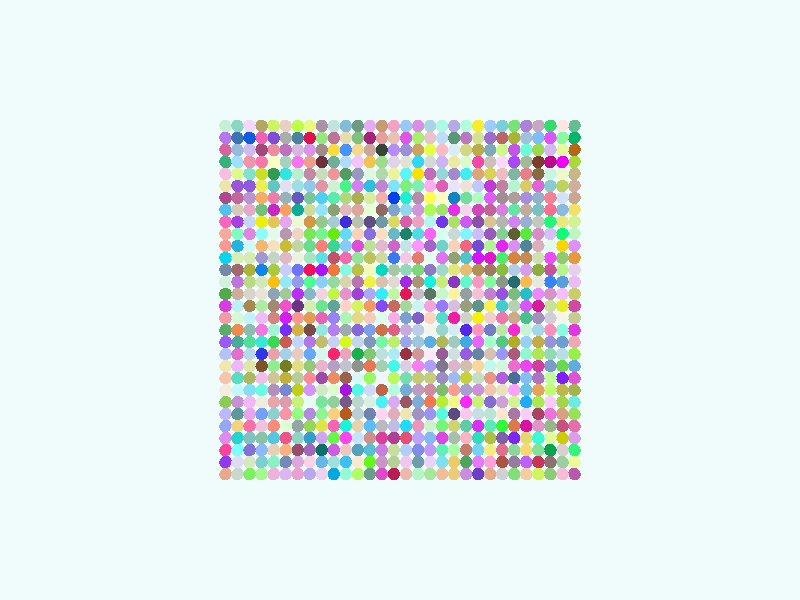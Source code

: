 global_settings {
  assumed_gamma 1
}
light_source {
  <-0.6, 1.6, 3.7>*10000
  rgb 1.3
}
camera {
  location <0,0,100>
  look_at <0,0,0>
}
background {
  color rgb < 0.87, 0.97, 0.97 >
}
sphere {
< -29.0, -29.0, 0 >, 1.0

pigment { color rgb < 0.48301668532078723, 0.10053598079824166, 0.4108235596145239 >
}}
sphere {
< -29.0, -27.0, 0 >, 1.0

pigment { color rgb < 0.8266992166768979, 0.9838670671860396, 0.3193179878412542 >
}}
sphere {
< -29.0, -25.0, 0 >, 1.0

pigment { color rgb < 0.033614861064389046, 0.9215364188465243, 0.2091987771477022 >
}}
sphere {
< -29.0, -23.0, 0 >, 1.0

pigment { color rgb < 0.7165267463380556, 0.3383503938410253, 0.8405356472294184 >
}}
sphere {
< -29.0, -21.0, 0 >, 1.0

pigment { color rgb < 0.7880138711332124, 0.1548851688839502, 0.4068269669914458 >
}}
sphere {
< -29.0, -19.0, 0 >, 1.0

pigment { color rgb < 0.3152816733162336, 0.7633023290448945, 0.10108656461339283 >
}}
sphere {
< -29.0, -17.0, 0 >, 1.0

pigment { color rgb < 0.14999946759432314, 0.828524093600749, 0.749198213567939 >
}}
sphere {
< -29.0, -15.0, 0 >, 1.0

pigment { color rgb < 0.38440670957237044, 0.44663802729672886, 0.07322749727298805 >
}}
sphere {
< -29.0, -13.0, 0 >, 1.0

pigment { color rgb < 0.7369671318527244, 0.09091028993209771, 0.6409761002539976 >
}}
sphere {
< -29.0, -11.0, 0 >, 1.0

pigment { color rgb < 0.12175507944542452, 0.406911310708012, 0.7279257499103468 >
}}
sphere {
< -29.0, -9.0, 0 >, 1.0

pigment { color rgb < 0.3057514112699504, 0.8680824986886425, 0.06597368691774308 >
}}
sphere {
< -29.0, -7.0, 0 >, 1.0

pigment { color rgb < 0.8764705161396523, 0.3928634763099804, 0.467071710307977 >
}}
sphere {
< -29.0, -5.0, 0 >, 1.0

pigment { color rgb < 0.7497678782650483, 0.03856620136111222, 0.7659402133222675 >
}}
sphere {
< -29.0, -3.0, 0 >, 1.0

pigment { color rgb < 0.5622167954382693, 0.6029560970627299, 0.28189138328080254 >
}}
sphere {
< -29.0, -1.0, 0 >, 1.0

pigment { color rgb < 0.6374275032776252, 0.06690734311738178, 0.383342458385873 >
}}
sphere {
< -29.0, 1.0, 0 >, 1.0

pigment { color rgb < 0.5859771790460503, 0.6173855850266303, 0.14413689679992114 >
}}
sphere {
< -29.0, 3.0, 0 >, 1.0

pigment { color rgb < 0.822744406855024, 0.5021588520401724, 0.9219962438805392 >
}}
sphere {
< -29.0, 5.0, 0 >, 1.0

pigment { color rgb < 0.8157177755577741, 0.6216504963553817, 0.8537544250045427 >
}}
sphere {
< -29.0, 7.0, 0 >, 1.0

pigment { color rgb < 0.7868553148837689, 0.3244453640828274, 0.054867478318581964 >
}}
sphere {
< -29.0, 9.0, 0 >, 1.0

pigment { color rgb < 0.723448761678313, 0.28344544171160724, 0.9712887429719874 >
}}
sphere {
< -29.0, 11.0, 0 >, 1.0

pigment { color rgb < 0.5218059554235386, 0.9016201593033016, 0.5467539384683152 >
}}
sphere {
< -29.0, 13.0, 0 >, 1.0

pigment { color rgb < 0.6545665465426989, 0.8877479240941614, 0.3023535140677692 >
}}
sphere {
< -29.0, 15.0, 0 >, 1.0

pigment { color rgb < 0.8878212311742556, 0.7492002592378103, 0.13138621876317047 >
}}
sphere {
< -29.0, 17.0, 0 >, 1.0

pigment { color rgb < 0.5931422630670558, 0.3870758143464631, 0.28151978187507465 >
}}
sphere {
< -29.0, 19.0, 0 >, 1.0

pigment { color rgb < 0.6391199085215846, 0.42978928814148076, 0.3426312901440677 >
}}
sphere {
< -29.0, 21.0, 0 >, 1.0

pigment { color rgb < 0.578728894747317, 0.46803589555786185, 0.2397744611869731 >
}}
sphere {
< -29.0, 23.0, 0 >, 1.0

pigment { color rgb < 0.3822922621551462, 0.7020210966750641, 0.037201748430412684 >
}}
sphere {
< -29.0, 25.0, 0 >, 1.0

pigment { color rgb < 0.45536445599474273, 0.13883562301034424, 0.008469267158851435 >
}}
sphere {
< -29.0, 27.0, 0 >, 1.0

pigment { color rgb < 8.406155027369522E-4, 0.4619984609327564, 0.13520387785917065 >
}}
sphere {
< -29.0, 29.0, 0 >, 1.0

pigment { color rgb < 0.12919487811080366, 0.5071537292322112, 0.2979907100722742 >
}}
sphere {
< -27.0, -29.0, 0 >, 1.0

pigment { color rgb < 0.9295684039010756, 0.49995615842698105, 0.6530020338366628 >
}}
sphere {
< -27.0, -27.0, 0 >, 1.0

pigment { color rgb < 0.3183494087509886, 0.6297895621605384, 0.3351765149460799 >
}}
sphere {
< -27.0, -25.0, 0 >, 1.0

pigment { color rgb < 0.7073531053536445, 0.6185182357832909, 0.6026220752014996 >
}}
sphere {
< -27.0, -23.0, 0 >, 1.0

pigment { color rgb < 0.5975681388992303, 0.5953454664647863, 0.0031059269494676522 >
}}
sphere {
< -27.0, -21.0, 0 >, 1.0

pigment { color rgb < 0.575083488835106, 0.08288760581930743, 0.21001715508899244 >
}}
sphere {
< -27.0, -19.0, 0 >, 1.0

pigment { color rgb < 0.6801758205779416, 0.3537246766842935, 0.21299440255755486 >
}}
sphere {
< -27.0, -17.0, 0 >, 1.0

pigment { color rgb < 0.35019119102542307, 0.6634259062855952, 0.0721108113633373 >
}}
sphere {
< -27.0, -15.0, 0 >, 1.0

pigment { color rgb < 0.5102645615509596, 0.4707055958096559, 0.07259764360993837 >
}}
sphere {
< -27.0, -13.0, 0 >, 1.0

pigment { color rgb < 0.2176421442539609, 0.012545776149750498, 0.9751208856142771 >
}}
sphere {
< -27.0, -11.0, 0 >, 1.0

pigment { color rgb < 0.13670930870797637, 0.6859141020400948, 0.08022225154070584 >
}}
sphere {
< -27.0, -9.0, 0 >, 1.0

pigment { color rgb < 0.4812337287981442, 0.7252176295681572, 0.7641363822601059 >
}}
sphere {
< -27.0, -7.0, 0 >, 1.0

pigment { color rgb < 0.1455910474952148, 0.3461701292612991, 0.6589694617431006 >
}}
sphere {
< -27.0, -5.0, 0 >, 1.0

pigment { color rgb < 0.25470110586339145, 0.9596336327850611, 0.7505273737749499 >
}}
sphere {
< -27.0, -3.0, 0 >, 1.0

pigment { color rgb < 0.8858126414154637, 0.9158106174141573, 0.8024002984165723 >
}}
sphere {
< -27.0, -1.0, 0 >, 1.0

pigment { color rgb < 0.8099787264458054, 0.8449935995873596, 0.018145393605114246 >
}}
sphere {
< -27.0, 1.0, 0 >, 1.0

pigment { color rgb < 0.9406067955099647, 0.507951029441032, 0.9899760885215347 >
}}
sphere {
< -27.0, 3.0, 0 >, 1.0

pigment { color rgb < 0.0948732480461677, 0.3396761119101005, 0.7244294742713614 >
}}
sphere {
< -27.0, 5.0, 0 >, 1.0

pigment { color rgb < 0.49107460178285123, 0.8968711445641547, 0.2673407141263817 >
}}
sphere {
< -27.0, 7.0, 0 >, 1.0

pigment { color rgb < 0.27364040206069706, 0.5973026065297422, 0.1558512571519961 >
}}
sphere {
< -27.0, 9.0, 0 >, 1.0

pigment { color rgb < 0.9620538696198878, 0.6573072165424386, 0.0010942896564526405 >
}}
sphere {
< -27.0, 11.0, 0 >, 1.0

pigment { color rgb < 0.00515320382070128, 0.9818406383144445, 0.1903705819454079 >
}}
sphere {
< -27.0, 13.0, 0 >, 1.0

pigment { color rgb < 0.8200658399302851, 0.8112847829471094, 0.19785286604543095 >
}}
sphere {
< -27.0, 15.0, 0 >, 1.0

pigment { color rgb < 0.2625089598265402, 0.48674055177557807, 0.7288638009543202 >
}}
sphere {
< -27.0, 17.0, 0 >, 1.0

pigment { color rgb < 0.6517748078249995, 0.7614910471162128, 0.920169708008154 >
}}
sphere {
< -27.0, 19.0, 0 >, 1.0

pigment { color rgb < 0.507433744013955, 0.6573587924459309, 0.10333672438045183 >
}}
sphere {
< -27.0, 21.0, 0 >, 1.0

pigment { color rgb < 0.8426385468413959, 0.950696933483552, 0.5937534481558182 >
}}
sphere {
< -27.0, 23.0, 0 >, 1.0

pigment { color rgb < 0.8894589900721614, 1.5526709450175424E-4, 0.9570279711981123 >
}}
sphere {
< -27.0, 25.0, 0 >, 1.0

pigment { color rgb < 0.8119195031355062, 0.9424039571783758, 0.3471780839095643 >
}}
sphere {
< -27.0, 27.0, 0 >, 1.0

pigment { color rgb < 0.2547020627599671, 0.9553113507117258, 0.359501826567434 >
}}
sphere {
< -27.0, 29.0, 0 >, 1.0

pigment { color rgb < 0.964043661548713, 0.7860919743081717, 0.7821348630017455 >
}}
sphere {
< -25.0, -29.0, 0 >, 1.0

pigment { color rgb < 0.267687008557253, 0.589817748734229, 0.19215796911221728 >
}}
sphere {
< -25.0, -27.0, 0 >, 1.0

pigment { color rgb < 0.26887540438784197, 0.1629404642809391, 0.1737968964201353 >
}}
sphere {
< -25.0, -25.0, 0 >, 1.0

pigment { color rgb < 0.0018758926320959768, 0.3734221046540789, 0.07425313301637992 >
}}
sphere {
< -25.0, -23.0, 0 >, 1.0

pigment { color rgb < 0.7756476153550198, 0.940818227708512, 0.34099807671138116 >
}}
sphere {
< -25.0, -21.0, 0 >, 1.0

pigment { color rgb < 0.3047044957549082, 0.47717764692308284, 0.23892339224656567 >
}}
sphere {
< -25.0, -19.0, 0 >, 1.0

pigment { color rgb < 0.8472379932232886, 0.1711955098582446, 0.7079912532838203 >
}}
sphere {
< -25.0, -17.0, 0 >, 1.0

pigment { color rgb < 0.9395595319126652, 0.590138531856172, 0.989570424099666 >
}}
sphere {
< -25.0, -15.0, 0 >, 1.0

pigment { color rgb < 0.5327889063515009, 0.9903080814838034, 0.1662388770413521 >
}}
sphere {
< -25.0, -13.0, 0 >, 1.0

pigment { color rgb < 0.5333075712221366, 0.9998286980476954, 0.33046415423878894 >
}}
sphere {
< -25.0, -11.0, 0 >, 1.0

pigment { color rgb < 0.19627201858689514, 0.33165437641374884, 0.6080755145813481 >
}}
sphere {
< -25.0, -9.0, 0 >, 1.0

pigment { color rgb < 0.2810698110294073, 0.701660063783968, 0.4670269767352614 >
}}
sphere {
< -25.0, -7.0, 0 >, 1.0

pigment { color rgb < 0.3148214009185535, 0.2903676301187472, 0.6756094613163574 >
}}
sphere {
< -25.0, -5.0, 0 >, 1.0

pigment { color rgb < 0.9816904655706125, 0.2760679590051528, 0.49088163280356556 >
}}
sphere {
< -25.0, -3.0, 0 >, 1.0

pigment { color rgb < 0.6411956077555397, 0.6101809486382078, 0.6887205350132866 >
}}
sphere {
< -25.0, -1.0, 0 >, 1.0

pigment { color rgb < 0.5839030961484795, 0.7437078500799013, 0.31662590514381483 >
}}
sphere {
< -25.0, 1.0, 0 >, 1.0

pigment { color rgb < 0.6866503186834447, 0.2829792981892417, 0.5856599553495483 >
}}
sphere {
< -25.0, 3.0, 0 >, 1.0

pigment { color rgb < 0.035064327339040746, 0.2319397555513505, 0.9200734052802081 >
}}
sphere {
< -25.0, 5.0, 0 >, 1.0

pigment { color rgb < 0.5802532508515557, 0.08606449260733129, 0.33813330235106465 >
}}
sphere {
< -25.0, 7.0, 0 >, 1.0

pigment { color rgb < 0.8463839132975127, 0.07271242260537691, 0.9743810256221663 >
}}
sphere {
< -25.0, 9.0, 0 >, 1.0

pigment { color rgb < 0.7640739181133986, 0.9443824580772208, 0.8587973225786713 >
}}
sphere {
< -25.0, 11.0, 0 >, 1.0

pigment { color rgb < 0.660089364417211, 0.5249137965776379, 0.9084494604702928 >
}}
sphere {
< -25.0, 13.0, 0 >, 1.0

pigment { color rgb < 0.015926048752071154, 0.9395808300621075, 0.18114465152225667 >
}}
sphere {
< -25.0, 15.0, 0 >, 1.0

pigment { color rgb < 0.9485566415302441, 0.1547286184672637, 0.2729962879339456 >
}}
sphere {
< -25.0, 17.0, 0 >, 1.0

pigment { color rgb < 0.8870020013800812, 0.22476634760301106, 0.2974818071106754 >
}}
sphere {
< -25.0, 19.0, 0 >, 1.0

pigment { color rgb < 0.2511223545282072, 0.6063544009485583, 0.6298880455200969 >
}}
sphere {
< -25.0, 21.0, 0 >, 1.0

pigment { color rgb < 0.5947601762929965, 0.9074690717945912, 0.7371975323335287 >
}}
sphere {
< -25.0, 23.0, 0 >, 1.0

pigment { color rgb < 0.5034518972753504, 0.002769694893886898, 0.2501934163275631 >
}}
sphere {
< -25.0, 25.0, 0 >, 1.0

pigment { color rgb < 0.6251299198187181, 0.48223046018434923, 0.861214310191578 >
}}
sphere {
< -25.0, 27.0, 0 >, 1.0

pigment { color rgb < 0.7137279946155668, 0.09169566333609347, 0.9708595854731283 >
}}
sphere {
< -25.0, 29.0, 0 >, 1.0

pigment { color rgb < 0.03517772052757295, 0.7114203476773693, 0.15523662496188484 >
}}
sphere {
< -23.0, -29.0, 0 >, 1.0

pigment { color rgb < 0.6506793995895811, 0.9143861310552464, 0.10818260266717117 >
}}
sphere {
< -23.0, -27.0, 0 >, 1.0

pigment { color rgb < 0.5799050518209465, 0.03573780032839702, 0.09935013866953801 >
}}
sphere {
< -23.0, -25.0, 0 >, 1.0

pigment { color rgb < 0.22609728208596747, 0.7527449202334207, 0.3319674902430937 >
}}
sphere {
< -23.0, -23.0, 0 >, 1.0

pigment { color rgb < 0.04626683464898562, 0.9461202159849973, 0.6592581131205513 >
}}
sphere {
< -23.0, -21.0, 0 >, 1.0

pigment { color rgb < 0.7588696996928412, 0.29119616761692346, 0.5754665334530135 >
}}
sphere {
< -23.0, -19.0, 0 >, 1.0

pigment { color rgb < 0.4046299552056145, 0.05260649219741009, 0.12890815791327914 >
}}
sphere {
< -23.0, -17.0, 0 >, 1.0

pigment { color rgb < 0.41296132219593185, 0.8107953187213071, 0.08522507953258696 >
}}
sphere {
< -23.0, -15.0, 0 >, 1.0

pigment { color rgb < 0.7829305467282067, 0.36358181527321887, 0.1087857677009828 >
}}
sphere {
< -23.0, -13.0, 0 >, 1.0

pigment { color rgb < 0.40680703051109535, 0.17070925863387898, 0.52861310066637 >
}}
sphere {
< -23.0, -11.0, 0 >, 1.0

pigment { color rgb < 0.6413046074651834, 0.04565592881704483, 0.3414269077808637 >
}}
sphere {
< -23.0, -9.0, 0 >, 1.0

pigment { color rgb < 0.4292849334663319, 0.7922354183198961, 0.0862075804907162 >
}}
sphere {
< -23.0, -7.0, 0 >, 1.0

pigment { color rgb < 0.5439070538669476, 0.40945227860207845, 0.06779735579995283 >
}}
sphere {
< -23.0, -5.0, 0 >, 1.0

pigment { color rgb < 0.38516648603235304, 0.6681655041551741, 0.8068276927672398 >
}}
sphere {
< -23.0, -3.0, 0 >, 1.0

pigment { color rgb < 0.3683179092756934, 0.28344359821295617, 0.4965515479715352 >
}}
sphere {
< -23.0, -1.0, 0 >, 1.0

pigment { color rgb < 0.6824688075764928, 0.010101969474731964, 0.32478942083798135 >
}}
sphere {
< -23.0, 1.0, 0 >, 1.0

pigment { color rgb < 0.7990563835239427, 0.2546699258703373, 0.9836337713605044 >
}}
sphere {
< -23.0, 3.0, 0 >, 1.0

pigment { color rgb < 0.8015883770046075, 0.812247207989489, 0.6961012119395953 >
}}
sphere {
< -23.0, 5.0, 0 >, 1.0

pigment { color rgb < 0.2673562671109583, 0.41409908265692996, 0.052419436179909185 >
}}
sphere {
< -23.0, 7.0, 0 >, 1.0

pigment { color rgb < 0.621985213898691, 0.7555298207822975, 0.45149670764397143 >
}}
sphere {
< -23.0, 9.0, 0 >, 1.0

pigment { color rgb < 0.7309417905648865, 0.4222952242440311, 0.5041803364437002 >
}}
sphere {
< -23.0, 11.0, 0 >, 1.0

pigment { color rgb < 0.6813933130582146, 0.26340206940448996, 0.5724051850404002 >
}}
sphere {
< -23.0, 13.0, 0 >, 1.0

pigment { color rgb < 0.5509049473446327, 0.5690825131794561, 0.49404365579135 >
}}
sphere {
< -23.0, 15.0, 0 >, 1.0

pigment { color rgb < 0.1943167901086047, 0.52231041526524, 0.5385749499865866 >
}}
sphere {
< -23.0, 17.0, 0 >, 1.0

pigment { color rgb < 0.2931166031112994, 0.4345339822744274, 0.6071179945031826 >
}}
sphere {
< -23.0, 19.0, 0 >, 1.0

pigment { color rgb < 0.7345619608119968, 0.1271490243333978, 0.6748507819843342 >
}}
sphere {
< -23.0, 21.0, 0 >, 1.0

pigment { color rgb < 0.24347588764775974, 0.14776415561973089, 0.05077778699080582 >
}}
sphere {
< -23.0, 23.0, 0 >, 1.0

pigment { color rgb < 0.19876392858933156, 0.04577866144792431, 0.025693050373733595 >
}}
sphere {
< -23.0, 25.0, 0 >, 1.0

pigment { color rgb < 0.323660354771218, 0.6989163477810131, 0.07929985061952005 >
}}
sphere {
< -23.0, 27.0, 0 >, 1.0

pigment { color rgb < 0.20667318019562886, 0.5171221693111204, 0.9299237198468536 >
}}
sphere {
< -23.0, 29.0, 0 >, 1.0

pigment { color rgb < 0.5802032849571911, 0.3870431893001539, 0.5425770367447037 >
}}
sphere {
< -21.0, -29.0, 0 >, 1.0

pigment { color rgb < 0.8861308075141607, 0.614004991694076, 0.3597743881165232 >
}}
sphere {
< -21.0, -27.0, 0 >, 1.0

pigment { color rgb < 0.5073905446157194, 0.11529041956294828, 0.9673162598091318 >
}}
sphere {
< -21.0, -25.0, 0 >, 1.0

pigment { color rgb < 0.9473155375612946, 0.6837397482094862, 0.16685250984025357 >
}}
sphere {
< -21.0, -23.0, 0 >, 1.0

pigment { color rgb < 0.7757059998367218, 0.6922930767157884, 0.16215451756910304 >
}}
sphere {
< -21.0, -21.0, 0 >, 1.0

pigment { color rgb < 0.7174964143948592, 0.004778411604383637, 0.36676610183579106 >
}}
sphere {
< -21.0, -19.0, 0 >, 1.0

pigment { color rgb < 0.9538096202267414, 0.6167347777069525, 0.922069438154421 >
}}
sphere {
< -21.0, -17.0, 0 >, 1.0

pigment { color rgb < 0.014056249270268162, 0.4042685368510639, 0.9518627163655385 >
}}
sphere {
< -21.0, -15.0, 0 >, 1.0

pigment { color rgb < 0.12412392270111305, 0.5467420420184019, 0.7862635650500878 >
}}
sphere {
< -21.0, -13.0, 0 >, 1.0

pigment { color rgb < 0.24422131773331623, 0.516122680873026, 0.8902285969729006 >
}}
sphere {
< -21.0, -11.0, 0 >, 1.0

pigment { color rgb < 0.8502288610336574, 0.05768968865762214, 0.8806865961250099 >
}}
sphere {
< -21.0, -9.0, 0 >, 1.0

pigment { color rgb < 0.28337302778376416, 0.9286869034807694, 0.6255151405903309 >
}}
sphere {
< -21.0, -7.0, 0 >, 1.0

pigment { color rgb < 0.3179930440537204, 0.6259668737999381, 0.9142202664491678 >
}}
sphere {
< -21.0, -5.0, 0 >, 1.0

pigment { color rgb < 0.5830366480634877, 0.891097020902485, 0.6974466074859094 >
}}
sphere {
< -21.0, -3.0, 0 >, 1.0

pigment { color rgb < 0.06064478881547375, 0.5315515979647427, 0.2683581985224246 >
}}
sphere {
< -21.0, -1.0, 0 >, 1.0

pigment { color rgb < 0.662024090350933, 0.09313216014883707, 0.9525214134730239 >
}}
sphere {
< -21.0, 1.0, 0 >, 1.0

pigment { color rgb < 0.019131729153460286, 0.52249888322391, 0.5554131386748841 >
}}
sphere {
< -21.0, 3.0, 0 >, 1.0

pigment { color rgb < 0.941507188495753, 0.48938949365300055, 0.08833456903476544 >
}}
sphere {
< -21.0, 5.0, 0 >, 1.0

pigment { color rgb < 0.6708250942251642, 0.33767109702344944, 0.8606957072263268 >
}}
sphere {
< -21.0, 7.0, 0 >, 1.0

pigment { color rgb < 0.5831518641351213, 0.2488510563250551, 0.08737537156691222 >
}}
sphere {
< -21.0, 9.0, 0 >, 1.0

pigment { color rgb < 0.07896888559722315, 0.23261126432814339, 0.3299291136295449 >
}}
sphere {
< -21.0, 11.0, 0 >, 1.0

pigment { color rgb < 0.09935554256893286, 0.8287195076736524, 0.04572853097606544 >
}}
sphere {
< -21.0, 13.0, 0 >, 1.0

pigment { color rgb < 0.3286954155268089, 0.4241402143283276, 0.6239614040761577 >
}}
sphere {
< -21.0, 15.0, 0 >, 1.0

pigment { color rgb < 0.5309864873373984, 0.4094549859121225, 0.32183441752171016 >
}}
sphere {
< -21.0, 17.0, 0 >, 1.0

pigment { color rgb < 0.3887518996681194, 0.2731770064041654, 0.7075591062374995 >
}}
sphere {
< -21.0, 19.0, 0 >, 1.0

pigment { color rgb < 0.6700798037355156, 0.6083237395672044, 0.1377273564336211 >
}}
sphere {
< -21.0, 21.0, 0 >, 1.0

pigment { color rgb < 0.7964996481580731, 0.20794931056838883, 0.24603001246243061 >
}}
sphere {
< -21.0, 23.0, 0 >, 1.0

pigment { color rgb < 0.36633521419766524, 0.49291406968576124, 0.3117299882096922 >
}}
sphere {
< -21.0, 25.0, 0 >, 1.0

pigment { color rgb < 0.1418306689346106, 0.981057344159958, 0.6903273889337737 >
}}
sphere {
< -21.0, 27.0, 0 >, 1.0

pigment { color rgb < 0.35499226599622635, 0.5348073208967987, 0.7235668630333962 >
}}
sphere {
< -21.0, 29.0, 0 >, 1.0

pigment { color rgb < 0.4173406126930085, 0.2180402242436421, 0.6852004005266108 >
}}
sphere {
< -19.0, -29.0, 0 >, 1.0

pigment { color rgb < 0.2221146684864076, 0.7271073927119176, 0.1807815632406895 >
}}
sphere {
< -19.0, -27.0, 0 >, 1.0

pigment { color rgb < 0.3107214797118186, 0.20080045843469274, 0.34232392859662464 >
}}
sphere {
< -19.0, -25.0, 0 >, 1.0

pigment { color rgb < 0.2582524278340832, 0.6973999979934525, 0.3240796213172549 >
}}
sphere {
< -19.0, -23.0, 0 >, 1.0

pigment { color rgb < 0.20358961907444406, 0.019476552368694167, 0.8969828846615636 >
}}
sphere {
< -19.0, -21.0, 0 >, 1.0

pigment { color rgb < 0.7040023349713121, 0.19887926249454468, 0.06803436019551035 >
}}
sphere {
< -19.0, -19.0, 0 >, 1.0

pigment { color rgb < 0.3809123438290771, 0.1885012023468735, 0.3879996516129276 >
}}
sphere {
< -19.0, -17.0, 0 >, 1.0

pigment { color rgb < 0.6566623168559264, 0.8851652444783836, 0.2961149727394029 >
}}
sphere {
< -19.0, -15.0, 0 >, 1.0

pigment { color rgb < 0.9782870132446184, 0.3583985146916606, 0.9507457050331655 >
}}
sphere {
< -19.0, -13.0, 0 >, 1.0

pigment { color rgb < 0.06585490529987326, 0.15643419825264826, 0.32323568380000334 >
}}
sphere {
< -19.0, -11.0, 0 >, 1.0

pigment { color rgb < 0.8413794514661816, 0.1504919999853107, 0.636218949168138 >
}}
sphere {
< -19.0, -9.0, 0 >, 1.0

pigment { color rgb < 0.4119379971866781, 0.10296727993993282, 0.19736267285183462 >
}}
sphere {
< -19.0, -7.0, 0 >, 1.0

pigment { color rgb < 0.44303834730656777, 0.4176237180063239, 0.018612057125387826 >
}}
sphere {
< -19.0, -5.0, 0 >, 1.0

pigment { color rgb < 0.932860974537914, 0.023536539318272154, 0.6609105083131546 >
}}
sphere {
< -19.0, -3.0, 0 >, 1.0

pigment { color rgb < 0.608541870566767, 0.395106323374224, 0.24224565748840488 >
}}
sphere {
< -19.0, -1.0, 0 >, 1.0

pigment { color rgb < 0.4758660636261731, 0.6260095437288585, 0.44384512984643887 >
}}
sphere {
< -19.0, 1.0, 0 >, 1.0

pigment { color rgb < 0.20704337447491594, 0.4917017335946079, 0.2082569477703876 >
}}
sphere {
< -19.0, 3.0, 0 >, 1.0

pigment { color rgb < 0.01746568186657027, 0.15136259597296575, 0.15909214312406228 >
}}
sphere {
< -19.0, 5.0, 0 >, 1.0

pigment { color rgb < 0.45588957159205146, 0.604075737081991, 0.7934719272180591 >
}}
sphere {
< -19.0, 7.0, 0 >, 1.0

pigment { color rgb < 0.670199331875961, 0.234515588839746, 0.04691259155962413 >
}}
sphere {
< -19.0, 9.0, 0 >, 1.0

pigment { color rgb < 0.6917784548869877, 0.2779248231230278, 0.9192606239247009 >
}}
sphere {
< -19.0, 11.0, 0 >, 1.0

pigment { color rgb < 0.11392571030620946, 0.11998685620917815, 0.0326089844617774 >
}}
sphere {
< -19.0, 13.0, 0 >, 1.0

pigment { color rgb < 0.6357779811186366, 0.22719223971825786, 0.8970820889553001 >
}}
sphere {
< -19.0, 15.0, 0 >, 1.0

pigment { color rgb < 0.12334150475080663, 0.790631102347475, 0.36989632223211744 >
}}
sphere {
< -19.0, 17.0, 0 >, 1.0

pigment { color rgb < 0.4244853648030763, 0.3362432856338804, 0.32943357478427093 >
}}
sphere {
< -19.0, 19.0, 0 >, 1.0

pigment { color rgb < 0.46692292197376384, 0.9063663290140755, 0.6235238829571609 >
}}
sphere {
< -19.0, 21.0, 0 >, 1.0

pigment { color rgb < 0.21288937691722631, 0.4696878736474127, 0.3589763646342622 >
}}
sphere {
< -19.0, 23.0, 0 >, 1.0

pigment { color rgb < 0.414815376532369, 0.058884153691687535, 0.9666454328451478 >
}}
sphere {
< -19.0, 25.0, 0 >, 1.0

pigment { color rgb < 0.551002077217651, 0.0962279359222995, 0.7630356574798008 >
}}
sphere {
< -19.0, 27.0, 0 >, 1.0

pigment { color rgb < 0.3879856550340487, 0.4593194087857059, 0.03276796151062811 >
}}
sphere {
< -19.0, 29.0, 0 >, 1.0

pigment { color rgb < 0.18061998936663748, 0.7763534824505582, 0.17316258847340282 >
}}
sphere {
< -17.0, -29.0, 0 >, 1.0

pigment { color rgb < 0.6162050537505426, 0.6295474062608553, 0.6549926022478952 >
}}
sphere {
< -17.0, -27.0, 0 >, 1.0

pigment { color rgb < 0.4346047503032925, 0.0831693183756983, 0.057069756838751484 >
}}
sphere {
< -17.0, -25.0, 0 >, 1.0

pigment { color rgb < 0.7405363792225117, 0.16437948944573744, 0.2672056813046598 >
}}
sphere {
< -17.0, -23.0, 0 >, 1.0

pigment { color rgb < 0.20215915106306748, 0.11973973892317025, 0.3894558557422596 >
}}
sphere {
< -17.0, -21.0, 0 >, 1.0

pigment { color rgb < 0.023707470615828008, 0.9810055056796979, 0.037764953944963486 >
}}
sphere {
< -17.0, -19.0, 0 >, 1.0

pigment { color rgb < 0.9624120007885828, 0.7980967047499954, 0.6248381135063842 >
}}
sphere {
< -17.0, -17.0, 0 >, 1.0

pigment { color rgb < 0.6302056062997548, 0.34253536443049226, 0.6953136934423197 >
}}
sphere {
< -17.0, -15.0, 0 >, 1.0

pigment { color rgb < 0.8072843707665182, 0.7718524641147798, 0.4947101912411198 >
}}
sphere {
< -17.0, -13.0, 0 >, 1.0

pigment { color rgb < 0.45262408332368165, 0.11273695126394745, 0.7122762276234985 >
}}
sphere {
< -17.0, -11.0, 0 >, 1.0

pigment { color rgb < 0.6545360243006355, 0.9179467825178095, 0.7177076232308538 >
}}
sphere {
< -17.0, -9.0, 0 >, 1.0

pigment { color rgb < 0.3216213123846319, 0.30675373669672135, 0.9923513822033462 >
}}
sphere {
< -17.0, -7.0, 0 >, 1.0

pigment { color rgb < 0.08390478286118308, 0.5795764278380189, 0.2289377961415746 >
}}
sphere {
< -17.0, -5.0, 0 >, 1.0

pigment { color rgb < 0.5080690262300965, 0.7947788280706386, 0.40630683380212973 >
}}
sphere {
< -17.0, -3.0, 0 >, 1.0

pigment { color rgb < 0.8635476163768684, 0.18230613267370965, 0.4065376524296618 >
}}
sphere {
< -17.0, -1.0, 0 >, 1.0

pigment { color rgb < 0.05620419727913162, 0.5988120983277, 0.6123455115493377 >
}}
sphere {
< -17.0, 1.0, 0 >, 1.0

pigment { color rgb < 0.3301422080738686, 0.07362994672711143, 0.7625555114148503 >
}}
sphere {
< -17.0, 3.0, 0 >, 1.0

pigment { color rgb < 0.2588648468288335, 0.3125500127651488, 0.2443988977386744 >
}}
sphere {
< -17.0, 5.0, 0 >, 1.0

pigment { color rgb < 0.2629549426700497, 0.5020977117783019, 0.04348231742935216 >
}}
sphere {
< -17.0, 7.0, 0 >, 1.0

pigment { color rgb < 0.06756903552281535, 0.8463526881583099, 0.14940796480790108 >
}}
sphere {
< -17.0, 9.0, 0 >, 1.0

pigment { color rgb < 0.7782480488053273, 0.01917514116989194, 0.8846297322820711 >
}}
sphere {
< -17.0, 11.0, 0 >, 1.0

pigment { color rgb < 0.2230427850678266, 0.637666400345533, 0.28286310577201135 >
}}
sphere {
< -17.0, 13.0, 0 >, 1.0

pigment { color rgb < 0.4532791687483424, 0.4632762845086106, 0.422886397524866 >
}}
sphere {
< -17.0, 15.0, 0 >, 1.0

pigment { color rgb < 0.6819527892238573, 0.21620128583957976, 0.7448496586670392 >
}}
sphere {
< -17.0, 17.0, 0 >, 1.0

pigment { color rgb < 0.3659108584272558, 0.26327701969807293, 0.2943748595254988 >
}}
sphere {
< -17.0, 19.0, 0 >, 1.0

pigment { color rgb < 0.5235597419941305, 0.22588940673828628, 0.35521525406638543 >
}}
sphere {
< -17.0, 21.0, 0 >, 1.0

pigment { color rgb < 0.8629421198979785, 0.5050434097368722, 0.5367526135356994 >
}}
sphere {
< -17.0, 23.0, 0 >, 1.0

pigment { color rgb < 0.9506602639461994, 0.6948773876663409, 0.9592499211743413 >
}}
sphere {
< -17.0, 25.0, 0 >, 1.0

pigment { color rgb < 0.6135182429391375, 0.9502266157201378, 0.24929245678876621 >
}}
sphere {
< -17.0, 27.0, 0 >, 1.0

pigment { color rgb < 0.49178898044353336, 0.13260711025631233, 0.14183034797741334 >
}}
sphere {
< -17.0, 29.0, 0 >, 1.0

pigment { color rgb < 0.18856447306308877, 0.6272878091778272, 0.7157649832153531 >
}}
sphere {
< -15.0, -29.0, 0 >, 1.0

pigment { color rgb < 0.7898390434773812, 0.40085501211014063, 0.26008540288433135 >
}}
sphere {
< -15.0, -27.0, 0 >, 1.0

pigment { color rgb < 0.9676939011621694, 0.36031217347183353, 0.7032215933005903 >
}}
sphere {
< -15.0, -25.0, 0 >, 1.0

pigment { color rgb < 0.8840375724983126, 0.8442549343140757, 0.21842193814834965 >
}}
sphere {
< -15.0, -23.0, 0 >, 1.0

pigment { color rgb < 0.4054059771796621, 0.5259021452572247, 0.06111117901797203 >
}}
sphere {
< -15.0, -21.0, 0 >, 1.0

pigment { color rgb < 0.0999646741595247, 0.8255163887635416, 0.47571805659652155 >
}}
sphere {
< -15.0, -19.0, 0 >, 1.0

pigment { color rgb < 0.49193875348007476, 0.7809439027110624, 0.6662032579143624 >
}}
sphere {
< -15.0, -17.0, 0 >, 1.0

pigment { color rgb < 0.2327885089573355, 0.1508404747835954, 0.6475258355074257 >
}}
sphere {
< -15.0, -15.0, 0 >, 1.0

pigment { color rgb < 0.8835612437310231, 0.567322821294059, 0.4053551000509851 >
}}
sphere {
< -15.0, -13.0, 0 >, 1.0

pigment { color rgb < 0.803238652653743, 0.31087336315452274, 0.23548729313102268 >
}}
sphere {
< -15.0, -11.0, 0 >, 1.0

pigment { color rgb < 0.5244628483095, 0.9411074458347218, 0.8354448273896078 >
}}
sphere {
< -15.0, -9.0, 0 >, 1.0

pigment { color rgb < 0.679560526399001, 0.5302454892910383, 0.455486398258787 >
}}
sphere {
< -15.0, -7.0, 0 >, 1.0

pigment { color rgb < 0.36915832427147266, 0.995084304571269, 0.5923675894172348 >
}}
sphere {
< -15.0, -5.0, 0 >, 1.0

pigment { color rgb < 0.17167084474735472, 0.20201435099706977, 0.5533461446236642 >
}}
sphere {
< -15.0, -3.0, 0 >, 1.0

pigment { color rgb < 0.8813024127226424, 0.630941698360713, 0.582803375973959 >
}}
sphere {
< -15.0, -1.0, 0 >, 1.0

pigment { color rgb < 0.9302246836158169, 0.8792350617311563, 0.08451484910068352 >
}}
sphere {
< -15.0, 1.0, 0 >, 1.0

pigment { color rgb < 0.5321894368866609, 0.21137524091733684, 0.6368319568532244 >
}}
sphere {
< -15.0, 3.0, 0 >, 1.0

pigment { color rgb < 0.22193931037646408, 0.9608673687493053, 0.318927288655681 >
}}
sphere {
< -15.0, 5.0, 0 >, 1.0

pigment { color rgb < 0.3595745653935566, 0.18780705532576325, 0.139089064971339 >
}}
sphere {
< -15.0, 7.0, 0 >, 1.0

pigment { color rgb < 0.7363114599983167, 0.009112364536303819, 0.6252088945794645 >
}}
sphere {
< -15.0, 9.0, 0 >, 1.0

pigment { color rgb < 0.44373656089752334, 0.895528624005532, 0.31309863496248813 >
}}
sphere {
< -15.0, 11.0, 0 >, 1.0

pigment { color rgb < 0.3251900336043819, 0.09525269360359256, 0.535119438856293 >
}}
sphere {
< -15.0, 13.0, 0 >, 1.0

pigment { color rgb < 0.6912294504892458, 0.5585302836803118, 0.28912332101034155 >
}}
sphere {
< -15.0, 15.0, 0 >, 1.0

pigment { color rgb < 0.5372873078744219, 0.12571514781337945, 0.31949329235335766 >
}}
sphere {
< -15.0, 17.0, 0 >, 1.0

pigment { color rgb < 0.7252368490868907, 0.10907381500064062, 0.9311704865700141 >
}}
sphere {
< -15.0, 19.0, 0 >, 1.0

pigment { color rgb < 0.5207601384326078, 0.043331037053825905, 0.6851804534296349 >
}}
sphere {
< -15.0, 21.0, 0 >, 1.0

pigment { color rgb < 0.7119181601548288, 0.6445825806572997, 0.08386852656356258 >
}}
sphere {
< -15.0, 23.0, 0 >, 1.0

pigment { color rgb < 0.5989757947170268, 0.5339575353906003, 0.47726160346925983 >
}}
sphere {
< -15.0, 25.0, 0 >, 1.0

pigment { color rgb < 0.211066278618817, 0.3934232353636161, 0.4843590471453454 >
}}
sphere {
< -15.0, 27.0, 0 >, 1.0

pigment { color rgb < 0.33237756357252723, 0.15843652521178364, 0.6251084810991172 >
}}
sphere {
< -15.0, 29.0, 0 >, 1.0

pigment { color rgb < 0.3426016467037707, 0.6027678660441412, 0.9870796053554074 >
}}
sphere {
< -13.0, -29.0, 0 >, 1.0

pigment { color rgb < 0.15224284359341167, 0.04637915479406951, 0.5720692218745158 >
}}
sphere {
< -13.0, -27.0, 0 >, 1.0

pigment { color rgb < 0.7831020679270516, 0.19146219514978446, 0.9986590665041636 >
}}
sphere {
< -13.0, -25.0, 0 >, 1.0

pigment { color rgb < 0.16371117973038218, 0.6629162395190371, 0.8784379847438577 >
}}
sphere {
< -13.0, -23.0, 0 >, 1.0

pigment { color rgb < 0.03328480252476229, 0.7085683017442037, 0.5038098656737319 >
}}
sphere {
< -13.0, -21.0, 0 >, 1.0

pigment { color rgb < 0.6737611163784761, 0.03317074662050645, 0.8720485165204959 >
}}
sphere {
< -13.0, -19.0, 0 >, 1.0

pigment { color rgb < 0.5720579136880449, 0.7182554385177607, 0.7781466412982185 >
}}
sphere {
< -13.0, -17.0, 0 >, 1.0

pigment { color rgb < 0.5972158008870813, 0.8819808947256708, 0.1608224538374038 >
}}
sphere {
< -13.0, -15.0, 0 >, 1.0

pigment { color rgb < 0.5887664612021793, 0.2926148356849083, 0.6867369700192215 >
}}
sphere {
< -13.0, -13.0, 0 >, 1.0

pigment { color rgb < 0.5571145986363085, 0.7279038261927846, 0.5217870177460734 >
}}
sphere {
< -13.0, -11.0, 0 >, 1.0

pigment { color rgb < 0.9752682630482924, 0.6687792728575337, 0.3237146167112167 >
}}
sphere {
< -13.0, -9.0, 0 >, 1.0

pigment { color rgb < 0.1360356767264801, 0.2297041338599105, 0.3807115576070148 >
}}
sphere {
< -13.0, -7.0, 0 >, 1.0

pigment { color rgb < 0.7855547773701362, 0.13282042597361654, 0.983657247776663 >
}}
sphere {
< -13.0, -5.0, 0 >, 1.0

pigment { color rgb < 0.9976985386043284, 0.29869920338400635, 0.5192298487207486 >
}}
sphere {
< -13.0, -3.0, 0 >, 1.0

pigment { color rgb < 0.9142311796442356, 0.8820337171565037, 0.004215681229993384 >
}}
sphere {
< -13.0, -1.0, 0 >, 1.0

pigment { color rgb < 0.11330213341414219, 0.2991907682832283, 0.25012516643809435 >
}}
sphere {
< -13.0, 1.0, 0 >, 1.0

pigment { color rgb < 0.8971050716313259, 0.5255339755335473, 0.6756296362205185 >
}}
sphere {
< -13.0, 3.0, 0 >, 1.0

pigment { color rgb < 0.9588163271232449, 0.3088277382711241, 0.5287380445791342 >
}}
sphere {
< -13.0, 5.0, 0 >, 1.0

pigment { color rgb < 0.4476017269669984, 0.2810838860680418, 0.07959261626252423 >
}}
sphere {
< -13.0, 7.0, 0 >, 1.0

pigment { color rgb < 0.6464796766563078, 0.007566935801979091, 0.9959722401213482 >
}}
sphere {
< -13.0, 9.0, 0 >, 1.0

pigment { color rgb < 0.17129473414541108, 0.06864403138055752, 0.6601332512898853 >
}}
sphere {
< -13.0, 11.0, 0 >, 1.0

pigment { color rgb < 0.5990696275285284, 0.5237434021797783, 0.9372547482699299 >
}}
sphere {
< -13.0, 13.0, 0 >, 1.0

pigment { color rgb < 0.26646111643488, 0.07752594949440228, 0.41483200747755755 >
}}
sphere {
< -13.0, 15.0, 0 >, 1.0

pigment { color rgb < 0.636486074642633, 0.0638281425320969, 0.4875580646032387 >
}}
sphere {
< -13.0, 17.0, 0 >, 1.0

pigment { color rgb < 0.449557806977651, 0.9678800257977804, 0.5572353853186608 >
}}
sphere {
< -13.0, 19.0, 0 >, 1.0

pigment { color rgb < 0.5225833096291762, 0.5733079662541103, 0.9951013591605883 >
}}
sphere {
< -13.0, 21.0, 0 >, 1.0

pigment { color rgb < 0.7285689298707445, 0.36656738880421713, 0.18158590862007762 >
}}
sphere {
< -13.0, 23.0, 0 >, 1.0

pigment { color rgb < 0.9021324655442569, 0.06371383913673634, 0.38986825201732733 >
}}
sphere {
< -13.0, 25.0, 0 >, 1.0

pigment { color rgb < 0.4813597851479229, 0.424631398207271, 0.0591495595820819 >
}}
sphere {
< -13.0, 27.0, 0 >, 1.0

pigment { color rgb < 0.6638026142553839, 0.7484730140049698, 0.286246178833541 >
}}
sphere {
< -13.0, 29.0, 0 >, 1.0

pigment { color rgb < 0.9369395518749591, 0.8453574416495178, 0.021064010898643515 >
}}
sphere {
< -11.0, -29.0, 0 >, 1.0

pigment { color rgb < 0.5999987588521192, 0.2706600807186339, 0.7149135834449968 >
}}
sphere {
< -11.0, -27.0, 0 >, 1.0

pigment { color rgb < 0.07070085542288995, 0.379422723654782, 0.10469618472538744 >
}}
sphere {
< -11.0, -25.0, 0 >, 1.0

pigment { color rgb < 0.5375445224062099, 0.20094371556592994, 0.14495853104860157 >
}}
sphere {
< -11.0, -23.0, 0 >, 1.0

pigment { color rgb < 0.9354656774365951, 0.4623981455600422, 0.5373060518856617 >
}}
sphere {
< -11.0, -21.0, 0 >, 1.0

pigment { color rgb < 0.10818138139995204, 0.6155146191250019, 0.3748649481836068 >
}}
sphere {
< -11.0, -19.0, 0 >, 1.0

pigment { color rgb < 0.993093438866036, 0.5697555977645625, 0.8400609995428253 >
}}
sphere {
< -11.0, -17.0, 0 >, 1.0

pigment { color rgb < 0.9726814314978594, 0.02235657175872452, 0.976581401703448 >
}}
sphere {
< -11.0, -15.0, 0 >, 1.0

pigment { color rgb < 0.3804454769543719, 0.349812579032433, 0.6042027919986738 >
}}
sphere {
< -11.0, -13.0, 0 >, 1.0

pigment { color rgb < 0.5494191843877089, 0.6400814618117879, 0.04090274942204475 >
}}
sphere {
< -11.0, -11.0, 0 >, 1.0

pigment { color rgb < 0.6419681140480649, 0.5143467567051687, 0.4258792748150704 >
}}
sphere {
< -11.0, -9.0, 0 >, 1.0

pigment { color rgb < 0.30427965744620744, 0.10626044846253269, 0.7497260054509952 >
}}
sphere {
< -11.0, -7.0, 0 >, 1.0

pigment { color rgb < 0.05175226247608067, 0.40294128572826227, 0.8026408840052102 >
}}
sphere {
< -11.0, -5.0, 0 >, 1.0

pigment { color rgb < 0.09492511207465837, 0.020694964652131054, 0.7806510088005781 >
}}
sphere {
< -11.0, -3.0, 0 >, 1.0

pigment { color rgb < 0.6027195209262289, 0.6578628536107954, 0.5680569628042614 >
}}
sphere {
< -11.0, -1.0, 0 >, 1.0

pigment { color rgb < 0.3242116360981051, 0.34169877725866715, 0.20551221921971785 >
}}
sphere {
< -11.0, 1.0, 0 >, 1.0

pigment { color rgb < 0.29101843627699475, 0.35318389481585877, 0.3559055653653297 >
}}
sphere {
< -11.0, 3.0, 0 >, 1.0

pigment { color rgb < 0.12482035870454866, 0.9379061919050994, 0.5847608655966963 >
}}
sphere {
< -11.0, 5.0, 0 >, 1.0

pigment { color rgb < 0.8106116343998045, 0.5010726984095976, 0.1858721438391685 >
}}
sphere {
< -11.0, 7.0, 0 >, 1.0

pigment { color rgb < 0.08420480362858684, 0.5514485170060298, 0.5765488735794756 >
}}
sphere {
< -11.0, 9.0, 0 >, 1.0

pigment { color rgb < 0.896588445331828, 0.1301978915241765, 0.20198218535079038 >
}}
sphere {
< -11.0, 11.0, 0 >, 1.0

pigment { color rgb < 0.224388841919266, 0.9069970816247582, 0.9996544637832159 >
}}
sphere {
< -11.0, 13.0, 0 >, 1.0

pigment { color rgb < 0.6255198216378655, 0.10090776003363855, 0.8857835788784318 >
}}
sphere {
< -11.0, 15.0, 0 >, 1.0

pigment { color rgb < 0.9079867315145723, 0.6709787105210334, 0.824168295166159 >
}}
sphere {
< -11.0, 17.0, 0 >, 1.0

pigment { color rgb < 0.1661283084830003, 0.7285121049594392, 0.33065602958314044 >
}}
sphere {
< -11.0, 19.0, 0 >, 1.0

pigment { color rgb < 0.8674395754533252, 0.7514207351735444, 0.6586347458683207 >
}}
sphere {
< -11.0, 21.0, 0 >, 1.0

pigment { color rgb < 0.05199473260593346, 0.8532423120011293, 0.8830054921281139 >
}}
sphere {
< -11.0, 23.0, 0 >, 1.0

pigment { color rgb < 0.7006303645049663, 0.9659499892255803, 0.5869999193979649 >
}}
sphere {
< -11.0, 25.0, 0 >, 1.0

pigment { color rgb < 0.6576616546412779, 0.6813070962369777, 0.22131711621168015 >
}}
sphere {
< -11.0, 27.0, 0 >, 1.0

pigment { color rgb < 0.47888538997093777, 0.18739933734147196, 0.5475122872723446 >
}}
sphere {
< -11.0, 29.0, 0 >, 1.0

pigment { color rgb < 0.44739098934227606, 0.9682747908938494, 0.7052907880595974 >
}}
sphere {
< -9.0, -29.0, 0 >, 1.0

pigment { color rgb < 0.843398825317868, 0.6065836134884209, 0.18728778054832862 >
}}
sphere {
< -9.0, -27.0, 0 >, 1.0

pigment { color rgb < 0.8384356449928936, 0.6005612292337794, 0.1441351883071076 >
}}
sphere {
< -9.0, -25.0, 0 >, 1.0

pigment { color rgb < 0.37821619333612366, 0.9927933336489119, 0.3535956977208188 >
}}
sphere {
< -9.0, -23.0, 0 >, 1.0

pigment { color rgb < 0.393811314911925, 0.5142122240394145, 0.42449772434502664 >
}}
sphere {
< -9.0, -21.0, 0 >, 1.0

pigment { color rgb < 0.6313352837358989, 0.6564871951219707, 0.1634275620888349 >
}}
sphere {
< -9.0, -19.0, 0 >, 1.0

pigment { color rgb < 0.10840259356975335, 0.06795485648744393, 0.23277697634083883 >
}}
sphere {
< -9.0, -17.0, 0 >, 1.0

pigment { color rgb < 0.8838658006673854, 0.9569888832078794, 0.2283373612433821 >
}}
sphere {
< -9.0, -15.0, 0 >, 1.0

pigment { color rgb < 0.9613747140387052, 0.3395300273539903, 0.2913977057069933 >
}}
sphere {
< -9.0, -13.0, 0 >, 1.0

pigment { color rgb < 0.3485371283291203, 0.4915308975564975, 0.8880184934114266 >
}}
sphere {
< -9.0, -11.0, 0 >, 1.0

pigment { color rgb < 0.721235859968503, 0.45487210184914306, 0.6010967079461125 >
}}
sphere {
< -9.0, -9.0, 0 >, 1.0

pigment { color rgb < 0.6055410650476681, 0.7509332573781745, 0.7441214583694143 >
}}
sphere {
< -9.0, -7.0, 0 >, 1.0

pigment { color rgb < 0.3608251222467108, 0.5873996446725024, 0.49781478050185113 >
}}
sphere {
< -9.0, -5.0, 0 >, 1.0

pigment { color rgb < 0.6825009525656635, 0.84112710404367, 0.8902964066931018 >
}}
sphere {
< -9.0, -3.0, 0 >, 1.0

pigment { color rgb < 0.8806817250846981, 0.012533359611163863, 0.3592375526841016 >
}}
sphere {
< -9.0, -1.0, 0 >, 1.0

pigment { color rgb < 0.6674032243420578, 0.5175806008453666, 0.7446266855327157 >
}}
sphere {
< -9.0, 1.0, 0 >, 1.0

pigment { color rgb < 0.9727546236362026, 0.8879468430251678, 0.3575703438009935 >
}}
sphere {
< -9.0, 3.0, 0 >, 1.0

pigment { color rgb < 0.254118297498232, 0.03977306943538195, 0.5301338438539348 >
}}
sphere {
< -9.0, 5.0, 0 >, 1.0

pigment { color rgb < 0.7636814323788074, 0.8047384432869085, 0.18634048389963487 >
}}
sphere {
< -9.0, 7.0, 0 >, 1.0

pigment { color rgb < 0.28956078486561676, 0.3628932381617017, 0.17589139560323552 >
}}
sphere {
< -9.0, 9.0, 0 >, 1.0

pigment { color rgb < 0.9487230183841456, 0.6548239048043318, 0.4838390456679872 >
}}
sphere {
< -9.0, 11.0, 0 >, 1.0

pigment { color rgb < 0.5838488778009405, 0.6909749632340162, 0.6678642830187048 >
}}
sphere {
< -9.0, 13.0, 0 >, 1.0

pigment { color rgb < 0.41408050099838456, 0.7558945094711347, 0.13756422245878774 >
}}
sphere {
< -9.0, 15.0, 0 >, 1.0

pigment { color rgb < 0.8086539582811356, 0.02617670384478399, 0.8416541937665124 >
}}
sphere {
< -9.0, 17.0, 0 >, 1.0

pigment { color rgb < 0.006314093766205731, 0.22214918448204735, 0.5454051484433396 >
}}
sphere {
< -9.0, 19.0, 0 >, 1.0

pigment { color rgb < 0.8272923005191473, 0.778678664281292, 0.9400069093566137 >
}}
sphere {
< -9.0, 21.0, 0 >, 1.0

pigment { color rgb < 0.3618755546268665, 0.25594881929097446, 0.6023778824003415 >
}}
sphere {
< -9.0, 23.0, 0 >, 1.0

pigment { color rgb < 0.840381327888031, 0.825909301775907, 0.35173817075835934 >
}}
sphere {
< -9.0, 25.0, 0 >, 1.0

pigment { color rgb < 0.6856754665150758, 0.8361875989924131, 0.9079410075209744 >
}}
sphere {
< -9.0, 27.0, 0 >, 1.0

pigment { color rgb < 0.09482550703108006, 0.3130911079116425, 0.18553946292118428 >
}}
sphere {
< -9.0, 29.0, 0 >, 1.0

pigment { color rgb < 0.45283094991194073, 0.40154150397297994, 0.7890959510491832 >
}}
sphere {
< -7.0, -29.0, 0 >, 1.0

pigment { color rgb < 0.877639090714848, 0.5133600943452019, 0.32619250697753566 >
}}
sphere {
< -7.0, -27.0, 0 >, 1.0

pigment { color rgb < 0.19934814763573294, 0.7632164464495567, 0.9088123521391864 >
}}
sphere {
< -7.0, -25.0, 0 >, 1.0

pigment { color rgb < 0.12016739449757752, 0.868283381445274, 0.47068665041703983 >
}}
sphere {
< -7.0, -23.0, 0 >, 1.0

pigment { color rgb < 0.7219312619658652, 0.05913874057358803, 0.7873827992926511 >
}}
sphere {
< -7.0, -21.0, 0 >, 1.0

pigment { color rgb < 0.1775139440078891, 0.921171442449822, 0.18060021237069812 >
}}
sphere {
< -7.0, -19.0, 0 >, 1.0

pigment { color rgb < 0.09019844545618116, 0.990840828602278, 0.6750477369454324 >
}}
sphere {
< -7.0, -17.0, 0 >, 1.0

pigment { color rgb < 0.46167849072146816, 0.8582247824657301, 0.0322617795886917 >
}}
sphere {
< -7.0, -15.0, 0 >, 1.0

pigment { color rgb < 0.2115176154478664, 0.5111022083569449, 0.1559618063710042 >
}}
sphere {
< -7.0, -13.0, 0 >, 1.0

pigment { color rgb < 0.31869092399780885, 0.2677158737441936, 0.5494067087232875 >
}}
sphere {
< -7.0, -11.0, 0 >, 1.0

pigment { color rgb < 0.21402372881232024, 0.18459327413772386, 0.27399271129032854 >
}}
sphere {
< -7.0, -9.0, 0 >, 1.0

pigment { color rgb < 0.3078982021421147, 0.10590492155653997, 0.30041999198426095 >
}}
sphere {
< -7.0, -7.0, 0 >, 1.0

pigment { color rgb < 0.42108945480879845, 0.48959608763175533, 0.09702209965738118 >
}}
sphere {
< -7.0, -5.0, 0 >, 1.0

pigment { color rgb < 0.3079077082594084, 0.6704190639275435, 0.6043180712835323 >
}}
sphere {
< -7.0, -3.0, 0 >, 1.0

pigment { color rgb < 0.08391049420292207, 0.7149727587263004, 0.5848013616409159 >
}}
sphere {
< -7.0, -1.0, 0 >, 1.0

pigment { color rgb < 0.3152674873450544, 0.18695842864278012, 0.9712514357931921 >
}}
sphere {
< -7.0, 1.0, 0 >, 1.0

pigment { color rgb < 0.5806353183428561, 0.9159277787463723, 0.6118236597857235 >
}}
sphere {
< -7.0, 3.0, 0 >, 1.0

pigment { color rgb < 0.5799074628886935, 0.8323741290715296, 0.19376454054627446 >
}}
sphere {
< -7.0, 5.0, 0 >, 1.0

pigment { color rgb < 0.35268178419094187, 0.6921484633914177, 0.5963015308798123 >
}}
sphere {
< -7.0, 7.0, 0 >, 1.0

pigment { color rgb < 0.7311804852447578, 0.17471522109832904, 0.8779632167913698 >
}}
sphere {
< -7.0, 9.0, 0 >, 1.0

pigment { color rgb < 0.1629899152150317, 0.6443641663827735, 0.5837591400283283 >
}}
sphere {
< -7.0, 11.0, 0 >, 1.0

pigment { color rgb < 0.6699121792219123, 0.9964548469528866, 0.8671190281108081 >
}}
sphere {
< -7.0, 13.0, 0 >, 1.0

pigment { color rgb < 0.16777821963134687, 0.03637376732662867, 0.8729019879244958 >
}}
sphere {
< -7.0, 15.0, 0 >, 1.0

pigment { color rgb < 0.3494536645236769, 0.7778564218675241, 0.15646918748688943 >
}}
sphere {
< -7.0, 17.0, 0 >, 1.0

pigment { color rgb < 0.9930967561398415, 0.9596607690180409, 0.5056390304929946 >
}}
sphere {
< -7.0, 19.0, 0 >, 1.0

pigment { color rgb < 0.7409592559426671, 0.10976831237635609, 0.45380622824958705 >
}}
sphere {
< -7.0, 21.0, 0 >, 1.0

pigment { color rgb < 0.3096749557463102, 0.6717265817040803, 0.6850935542278782 >
}}
sphere {
< -7.0, 23.0, 0 >, 1.0

pigment { color rgb < 0.607996353052623, 0.44486424629549004, 0.917026925071794 >
}}
sphere {
< -7.0, 25.0, 0 >, 1.0

pigment { color rgb < 0.9731889308239403, 0.49648564607026724, 0.557224182980048 >
}}
sphere {
< -7.0, 27.0, 0 >, 1.0

pigment { color rgb < 0.5205140530259471, 0.7086707961448341, 0.9426333293048095 >
}}
sphere {
< -7.0, 29.0, 0 >, 1.0

pigment { color rgb < 0.42044469366357207, 0.9591122585487999, 0.7747280693253715 >
}}
sphere {
< -5.0, -29.0, 0 >, 1.0

pigment { color rgb < 0.3699118293586934, 0.8112121064554347, 0.3181318014644462 >
}}
sphere {
< -5.0, -27.0, 0 >, 1.0

pigment { color rgb < 0.8227834364028128, 0.6366161829246471, 0.9470375870198623 >
}}
sphere {
< -5.0, -25.0, 0 >, 1.0

pigment { color rgb < 0.5415916598600432, 0.3207024762207724, 0.9506180472559453 >
}}
sphere {
< -5.0, -23.0, 0 >, 1.0

pigment { color rgb < 0.24333472810272616, 0.48153578785822304, 0.9176425974476957 >
}}
sphere {
< -5.0, -21.0, 0 >, 1.0

pigment { color rgb < 0.6294538405729901, 0.8857484836781578, 0.5921979098995573 >
}}
sphere {
< -5.0, -19.0, 0 >, 1.0

pigment { color rgb < 0.3310169495160278, 0.29623151378591595, 0.8592455324925539 >
}}
sphere {
< -5.0, -17.0, 0 >, 1.0

pigment { color rgb < 0.8931913019002883, 0.1846804017715976, 0.08328595334274624 >
}}
sphere {
< -5.0, -15.0, 0 >, 1.0

pigment { color rgb < 0.627233739425562, 0.2604697837442257, 0.3573287144102312 >
}}
sphere {
< -5.0, -13.0, 0 >, 1.0

pigment { color rgb < 0.5532081860825637, 0.6119864924612692, 0.19462637661247728 >
}}
sphere {
< -5.0, -11.0, 0 >, 1.0

pigment { color rgb < 0.43623389013810443, 0.34081908613662304, 0.9919052552844131 >
}}
sphere {
< -5.0, -9.0, 0 >, 1.0

pigment { color rgb < 0.9631670159702633, 0.8138214963653645, 0.9698532473053351 >
}}
sphere {
< -5.0, -7.0, 0 >, 1.0

pigment { color rgb < 0.1016617038650065, 0.41671609163996615, 0.8132297076465133 >
}}
sphere {
< -5.0, -5.0, 0 >, 1.0

pigment { color rgb < 0.9045643932477772, 0.8980184307017545, 0.8386817928573758 >
}}
sphere {
< -5.0, -3.0, 0 >, 1.0

pigment { color rgb < 0.9838707199873352, 0.65915860253206, 0.5371350285088501 >
}}
sphere {
< -5.0, -1.0, 0 >, 1.0

pigment { color rgb < 0.9037290498829879, 0.3691502149064654, 0.7069075887546713 >
}}
sphere {
< -5.0, 1.0, 0 >, 1.0

pigment { color rgb < 0.09842459976724782, 0.19247804295922144, 0.11588111870117757 >
}}
sphere {
< -5.0, 3.0, 0 >, 1.0

pigment { color rgb < 0.005988421620692463, 0.8855327256914267, 0.7381673604116651 >
}}
sphere {
< -5.0, 5.0, 0 >, 1.0

pigment { color rgb < 0.26856280290673873, 0.19054294793873217, 0.5367694990066203 >
}}
sphere {
< -5.0, 7.0, 0 >, 1.0

pigment { color rgb < 0.7655898906510614, 0.9715779545215425, 0.863144020076294 >
}}
sphere {
< -5.0, 9.0, 0 >, 1.0

pigment { color rgb < 0.3853327866874351, 0.1234313600270377, 0.588493359422234 >
}}
sphere {
< -5.0, 11.0, 0 >, 1.0

pigment { color rgb < 0.9688019471704384, 0.12391845475568075, 0.9082104025721938 >
}}
sphere {
< -5.0, 13.0, 0 >, 1.0

pigment { color rgb < 0.4400330509448964, 0.930839476993083, 0.8488216173323082 >
}}
sphere {
< -5.0, 15.0, 0 >, 1.0

pigment { color rgb < 0.4313402499520105, 0.9609252110575056, 0.08540862864972154 >
}}
sphere {
< -5.0, 17.0, 0 >, 1.0

pigment { color rgb < 0.9853901292346416, 0.9904019692223126, 0.08070708413371364 >
}}
sphere {
< -5.0, 19.0, 0 >, 1.0

pigment { color rgb < 0.9641191544480792, 0.42969999909835577, 0.8715398725647184 >
}}
sphere {
< -5.0, 21.0, 0 >, 1.0

pigment { color rgb < 0.544704928355125, 0.1431920664783084, 0.48057975919693874 >
}}
sphere {
< -5.0, 23.0, 0 >, 1.0

pigment { color rgb < 0.631959399475326, 0.7087889554394721, 0.7027483758551301 >
}}
sphere {
< -5.0, 25.0, 0 >, 1.0

pigment { color rgb < 0.781618906771358, 0.989829050527194, 0.06513583377949062 >
}}
sphere {
< -5.0, 27.0, 0 >, 1.0

pigment { color rgb < 0.8212879086911797, 0.5445530929729353, 0.5834571969296425 >
}}
sphere {
< -5.0, 29.0, 0 >, 1.0

pigment { color rgb < 0.38611410021666914, 0.6681083009959835, 0.7834269268524436 >
}}
sphere {
< -3.0, -29.0, 0 >, 1.0

pigment { color rgb < 0.452435661067769, 0.9095411587979159, 0.5503597964078695 >
}}
sphere {
< -3.0, -27.0, 0 >, 1.0

pigment { color rgb < 0.15319254837857044, 0.3405121480125244, 0.4309424591171205 >
}}
sphere {
< -3.0, -25.0, 0 >, 1.0

pigment { color rgb < 0.22162675442609148, 0.2569104135877669, 0.8232734877904874 >
}}
sphere {
< -3.0, -23.0, 0 >, 1.0

pigment { color rgb < 0.517077309889998, 0.3653720312337466, 0.9624764918355339 >
}}
sphere {
< -3.0, -21.0, 0 >, 1.0

pigment { color rgb < 0.823292504493004, 0.3098775719359873, 0.5292756798933572 >
}}
sphere {
< -3.0, -19.0, 0 >, 1.0

pigment { color rgb < 0.3528073146375327, 0.2912114325518921, 0.5510791077507153 >
}}
sphere {
< -3.0, -17.0, 0 >, 1.0

pigment { color rgb < 0.2054448508655532, 0.4226731686236064, 0.7033049126727002 >
}}
sphere {
< -3.0, -15.0, 0 >, 1.0

pigment { color rgb < 0.525208138596982, 0.3266669253134511, 0.5308764365862346 >
}}
sphere {
< -3.0, -13.0, 0 >, 1.0

pigment { color rgb < 0.5543862266360111, 0.592217869300186, 0.18032342326101802 >
}}
sphere {
< -3.0, -11.0, 0 >, 1.0

pigment { color rgb < 0.9182305347890374, 0.20949057307471097, 0.8609531124674299 >
}}
sphere {
< -3.0, -9.0, 0 >, 1.0

pigment { color rgb < 0.6292773364137101, 0.3098029854481069, 0.31858963517203887 >
}}
sphere {
< -3.0, -7.0, 0 >, 1.0

pigment { color rgb < 0.3407539061928929, 0.5729918969750767, 0.7341428426267647 >
}}
sphere {
< -3.0, -5.0, 0 >, 1.0

pigment { color rgb < 0.49566159663540066, 0.6008916780412145, 0.78233443890615 >
}}
sphere {
< -3.0, -3.0, 0 >, 1.0

pigment { color rgb < 0.21272190650049616, 0.11676183791792016, 0.5661642721864064 >
}}
sphere {
< -3.0, -1.0, 0 >, 1.0

pigment { color rgb < 0.5979635956707774, 0.8995758486585355, 0.9013089890651964 >
}}
sphere {
< -3.0, 1.0, 0 >, 1.0

pigment { color rgb < 0.5818593048401546, 0.49489418649050854, 0.5841399554567015 >
}}
sphere {
< -3.0, 3.0, 0 >, 1.0

pigment { color rgb < 0.40662194310143274, 0.2924274895246006, 0.1847789253754003 >
}}
sphere {
< -3.0, 5.0, 0 >, 1.0

pigment { color rgb < 0.20953133956254377, 0.6878135348570167, 0.1955912668247458 >
}}
sphere {
< -3.0, 7.0, 0 >, 1.0

pigment { color rgb < 0.752641659667076, 0.20403810726737504, 0.15346686295655576 >
}}
sphere {
< -3.0, 9.0, 0 >, 1.0

pigment { color rgb < 0.9572460345413312, 0.30624194092883983, 0.9753326736132878 >
}}
sphere {
< -3.0, 11.0, 0 >, 1.0

pigment { color rgb < 0.0820906028265106, 0.7023946329002971, 0.7539463044189377 >
}}
sphere {
< -3.0, 13.0, 0 >, 1.0

pigment { color rgb < 0.8749354357277077, 0.35517003663794544, 0.533488290287828 >
}}
sphere {
< -3.0, 15.0, 0 >, 1.0

pigment { color rgb < 0.6209268645232949, 0.3047120703401657, 0.709700509741184 >
}}
sphere {
< -3.0, 17.0, 0 >, 1.0

pigment { color rgb < 0.469930259370428, 0.2637027522055826, 0.40769543688014254 >
}}
sphere {
< -3.0, 19.0, 0 >, 1.0

pigment { color rgb < 0.21641104288678925, 0.8511308283461587, 0.4494861062783442 >
}}
sphere {
< -3.0, 21.0, 0 >, 1.0

pigment { color rgb < 0.9622815769315131, 0.7494552031522685, 3.857973745362564E-4 >
}}
sphere {
< -3.0, 23.0, 0 >, 1.0

pigment { color rgb < 0.029488519754854337, 0.6818564881833831, 0.9291674465698274 >
}}
sphere {
< -3.0, 25.0, 0 >, 1.0

pigment { color rgb < 0.6079824817628553, 0.35429046135226305, 0.11116827272924457 >
}}
sphere {
< -3.0, 27.0, 0 >, 1.0

pigment { color rgb < 0.39155304154743953, 0.8593211046001724, 0.15456990576668306 >
}}
sphere {
< -3.0, 29.0, 0 >, 1.0

pigment { color rgb < 0.7062674238880212, 0.26650004812468553, 0.8074713767388648 >
}}
sphere {
< -1.0, -29.0, 0 >, 1.0

pigment { color rgb < 0.8419334582167532, 0.4865953944716451, 0.43127241058649934 >
}}
sphere {
< -1.0, -27.0, 0 >, 1.0

pigment { color rgb < 0.8694673052749283, 0.5722871818498997, 0.8558095535111034 >
}}
sphere {
< -1.0, -25.0, 0 >, 1.0

pigment { color rgb < 0.446662902385047, 0.6117762583500459, 0.958130376133748 >
}}
sphere {
< -1.0, -23.0, 0 >, 1.0

pigment { color rgb < 0.8021905769288236, 0.08025587158174596, 0.18276056735380874 >
}}
sphere {
< -1.0, -21.0, 0 >, 1.0

pigment { color rgb < 0.01635062577356594, 0.7099861858063444, 0.974569238565907 >
}}
sphere {
< -1.0, -19.0, 0 >, 1.0

pigment { color rgb < 0.8485832704837923, 0.7945438245050784, 0.43980228809134503 >
}}
sphere {
< -1.0, -17.0, 0 >, 1.0

pigment { color rgb < 0.32741581195313807, 0.09389220598514603, 0.13157820378148188 >
}}
sphere {
< -1.0, -15.0, 0 >, 1.0

pigment { color rgb < 0.1691614396077249, 0.4176446702341783, 0.6597494731119411 >
}}
sphere {
< -1.0, -13.0, 0 >, 1.0

pigment { color rgb < 0.1770666032993402, 0.723605795117587, 0.43149283933456395 >
}}
sphere {
< -1.0, -11.0, 0 >, 1.0

pigment { color rgb < 0.7086560257088306, 0.6196065767111721, 0.7742288749519595 >
}}
sphere {
< -1.0, -9.0, 0 >, 1.0

pigment { color rgb < 0.3230987599896642, 0.030154309239608268, 0.055093491357585345 >
}}
sphere {
< -1.0, -7.0, 0 >, 1.0

pigment { color rgb < 0.32928010527878493, 0.3772984180525474, 0.8303741900949548 >
}}
sphere {
< -1.0, -5.0, 0 >, 1.0

pigment { color rgb < 0.564106422930529, 0.4054916588023466, 0.7336463351322524 >
}}
sphere {
< -1.0, -3.0, 0 >, 1.0

pigment { color rgb < 0.185020446211145, 0.3613130021571447, 0.6290367785230557 >
}}
sphere {
< -1.0, -1.0, 0 >, 1.0

pigment { color rgb < 0.3776727735868576, 0.6776831943783143, 0.3300334473596088 >
}}
sphere {
< -1.0, 1.0, 0 >, 1.0

pigment { color rgb < 0.7865355363869652, 0.008709864909501985, 0.09398489823904999 >
}}
sphere {
< -1.0, 3.0, 0 >, 1.0

pigment { color rgb < 0.3615504334602401, 0.023282122952591244, 0.7531892582605552 >
}}
sphere {
< -1.0, 5.0, 0 >, 1.0

pigment { color rgb < 0.29696076041028596, 0.6814461515471446, 0.4688756146685732 >
}}
sphere {
< -1.0, 7.0, 0 >, 1.0

pigment { color rgb < 0.9081337964315767, 0.5702021156073515, 0.7641933025807565 >
}}
sphere {
< -1.0, 9.0, 0 >, 1.0

pigment { color rgb < 0.5596939008033097, 0.7716368221671294, 0.7826751028236595 >
}}
sphere {
< -1.0, 11.0, 0 >, 1.0

pigment { color rgb < 0.012422069345401132, 0.22315825131091505, 0.1454425845307945 >
}}
sphere {
< -1.0, 13.0, 0 >, 1.0

pigment { color rgb < 0.7027598356565883, 0.10873081407079788, 0.3904938550554792 >
}}
sphere {
< -1.0, 15.0, 0 >, 1.0

pigment { color rgb < 0.27931128339335876, 0.6689379445254829, 0.8356029396559056 >
}}
sphere {
< -1.0, 17.0, 0 >, 1.0

pigment { color rgb < 0.012699525045369864, 0.8676733499056469, 0.6106893735513205 >
}}
sphere {
< -1.0, 19.0, 0 >, 1.0

pigment { color rgb < 0.20293807158078625, 0.8686973556279548, 0.20614706389729187 >
}}
sphere {
< -1.0, 21.0, 0 >, 1.0

pigment { color rgb < 0.10554218652111813, 0.9229009454727727, 0.9751413200323271 >
}}
sphere {
< -1.0, 23.0, 0 >, 1.0

pigment { color rgb < 0.7688144463411412, 0.7568512745971695, 0.6282367477499551 >
}}
sphere {
< -1.0, 25.0, 0 >, 1.0

pigment { color rgb < 0.33412119961306375, 0.2767205395853968, 0.6817659305595313 >
}}
sphere {
< -1.0, 27.0, 0 >, 1.0

pigment { color rgb < 0.7428966322571915, 0.08800628405438449, 0.7938813109295748 >
}}
sphere {
< -1.0, 29.0, 0 >, 1.0

pigment { color rgb < 0.3099777006345146, 0.5827631846513156, 0.8899310805716155 >
}}
sphere {
< 1.0, -29.0, 0 >, 1.0

pigment { color rgb < 0.5091561419570548, 0.011223677646627572, 0.08945992706463424 >
}}
sphere {
< 1.0, -27.0, 0 >, 1.0

pigment { color rgb < 0.44393298370839807, 0.6406606769179211, 0.2931529267612617 >
}}
sphere {
< 1.0, -25.0, 0 >, 1.0

pigment { color rgb < 0.5816752735694984, 0.7205097985979739, 0.3339665610261211 >
}}
sphere {
< 1.0, -23.0, 0 >, 1.0

pigment { color rgb < 0.44104622955330197, 0.04612574317628426, 0.31137261329102583 >
}}
sphere {
< 1.0, -21.0, 0 >, 1.0

pigment { color rgb < 0.516154605062319, 0.5070129111298783, 0.7842293921093533 >
}}
sphere {
< 1.0, -19.0, 0 >, 1.0

pigment { color rgb < 0.7514276293171224, 0.4148583582510831, 0.4986703920364963 >
}}
sphere {
< 1.0, -17.0, 0 >, 1.0

pigment { color rgb < 0.6807550477638611, 0.40652815586170254, 0.8547554205664276 >
}}
sphere {
< 1.0, -15.0, 0 >, 1.0

pigment { color rgb < 0.4659455450391091, 0.9671585909515173, 0.7022957670614649 >
}}
sphere {
< 1.0, -13.0, 0 >, 1.0

pigment { color rgb < 0.5035340337097347, 0.9395198653389057, 0.11501291459224161 >
}}
sphere {
< 1.0, -11.0, 0 >, 1.0

pigment { color rgb < 0.0523176288491678, 0.9551828103184633, 0.8355724194056956 >
}}
sphere {
< 1.0, -9.0, 0 >, 1.0

pigment { color rgb < 0.41388324119760966, 0.8332845658630988, 0.910521997810927 >
}}
sphere {
< 1.0, -7.0, 0 >, 1.0

pigment { color rgb < 0.5088584728396853, 0.8631947894663425, 0.1501424989500011 >
}}
sphere {
< 1.0, -5.0, 0 >, 1.0

pigment { color rgb < 0.7432144729774829, 0.10979373718825747, 0.23908558049042028 >
}}
sphere {
< 1.0, -3.0, 0 >, 1.0

pigment { color rgb < 0.9360874562564004, 0.4240656482415086, 0.7810969867619324 >
}}
sphere {
< 1.0, -1.0, 0 >, 1.0

pigment { color rgb < 0.5849318571273157, 0.14024241439754637, 0.11724131585341147 >
}}
sphere {
< 1.0, 1.0, 0 >, 1.0

pigment { color rgb < 0.5156774239154945, 0.9181791527849164, 0.3701118815470468 >
}}
sphere {
< 1.0, 3.0, 0 >, 1.0

pigment { color rgb < 0.7591027267695319, 0.6898347688645209, 0.6463074898131577 >
}}
sphere {
< 1.0, 5.0, 0 >, 1.0

pigment { color rgb < 0.37641776403277305, 0.583678926407504, 0.3844737753182246 >
}}
sphere {
< 1.0, 7.0, 0 >, 1.0

pigment { color rgb < 0.04120452780136852, 0.19467864563237725, 0.8683663130640319 >
}}
sphere {
< 1.0, 9.0, 0 >, 1.0

pigment { color rgb < 0.6119176265850917, 0.1339152415056939, 0.5909010398921052 >
}}
sphere {
< 1.0, 11.0, 0 >, 1.0

pigment { color rgb < 0.139265813128839, 0.47703668676683564, 0.5606827644229975 >
}}
sphere {
< 1.0, 13.0, 0 >, 1.0

pigment { color rgb < 0.6980107254565755, 0.6976385034925839, 0.11879302060539265 >
}}
sphere {
< 1.0, 15.0, 0 >, 1.0

pigment { color rgb < 0.2163900775063946, 0.37515840098505293, 0.6072804788896619 >
}}
sphere {
< 1.0, 17.0, 0 >, 1.0

pigment { color rgb < 0.0019330195805048467, 0.05295717705499803, 0.8737929327349929 >
}}
sphere {
< 1.0, 19.0, 0 >, 1.0

pigment { color rgb < 0.21718848223423426, 0.7584437486342871, 0.997944130377429 >
}}
sphere {
< 1.0, 21.0, 0 >, 1.0

pigment { color rgb < 0.8524027353516466, 0.884707992898529, 0.3145212159649876 >
}}
sphere {
< 1.0, 23.0, 0 >, 1.0

pigment { color rgb < 0.7625556366171421, 0.6460835748886435, 0.8114255334801115 >
}}
sphere {
< 1.0, 25.0, 0 >, 1.0

pigment { color rgb < 0.48118171076620386, 0.2584378895794527, 0.9675992976975403 >
}}
sphere {
< 1.0, 27.0, 0 >, 1.0

pigment { color rgb < 0.8073876102640076, 0.5352802333575909, 0.4491038236257858 >
}}
sphere {
< 1.0, 29.0, 0 >, 1.0

pigment { color rgb < 0.8933594029656436, 0.3587989181261474, 0.5725825459342201 >
}}
sphere {
< 3.0, -29.0, 0 >, 1.0

pigment { color rgb < 0.7245184809209824, 0.07074534635665664, 0.5901725299709804 >
}}
sphere {
< 3.0, -27.0, 0 >, 1.0

pigment { color rgb < 0.5756704687296794, 0.3063210615404556, 0.5724752870632681 >
}}
sphere {
< 3.0, -25.0, 0 >, 1.0

pigment { color rgb < 0.5839754990063443, 0.20684288637658055, 0.7663559357002763 >
}}
sphere {
< 3.0, -23.0, 0 >, 1.0

pigment { color rgb < 0.7192049090333029, 0.04913321362243461, 0.3098074232503617 >
}}
sphere {
< 3.0, -21.0, 0 >, 1.0

pigment { color rgb < 0.472629989746444, 0.4933194227396597, 0.5143264494751499 >
}}
sphere {
< 3.0, -19.0, 0 >, 1.0

pigment { color rgb < 0.9838409823829442, 0.6645089938958599, 0.8748800340184039 >
}}
sphere {
< 3.0, -17.0, 0 >, 1.0

pigment { color rgb < 0.06283528869356336, 0.8802297406088029, 0.9029111753573679 >
}}
sphere {
< 3.0, -15.0, 0 >, 1.0

pigment { color rgb < 0.5449457995015047, 0.12275421996001956, 0.06318234738160988 >
}}
sphere {
< 3.0, -13.0, 0 >, 1.0

pigment { color rgb < 0.8414513487372006, 0.9219995892765595, 0.9797234810027996 >
}}
sphere {
< 3.0, -11.0, 0 >, 1.0

pigment { color rgb < 0.376042719576099, 0.620934064770153, 0.42396484661542155 >
}}
sphere {
< 3.0, -9.0, 0 >, 1.0

pigment { color rgb < 0.4888912537549187, 0.7585115258113043, 0.702290093078506 >
}}
sphere {
< 3.0, -7.0, 0 >, 1.0

pigment { color rgb < 0.18130719706656717, 0.9286427417076399, 0.37171861372919446 >
}}
sphere {
< 3.0, -5.0, 0 >, 1.0

pigment { color rgb < 0.6219953518046538, 0.1659737265590553, 0.06070132120204341 >
}}
sphere {
< 3.0, -3.0, 0 >, 1.0

pigment { color rgb < 0.7053710750452371, 0.9792069694333446, 0.8464291355241215 >
}}
sphere {
< 3.0, -1.0, 0 >, 1.0

pigment { color rgb < 0.23952788687001125, 0.06483472206022745, 0.9452962900202433 >
}}
sphere {
< 3.0, 1.0, 0 >, 1.0

pigment { color rgb < 0.03080736272297524, 0.848515149797024, 0.9658893182964214 >
}}
sphere {
< 3.0, 3.0, 0 >, 1.0

pigment { color rgb < 0.7241543107529359, 0.518203742715265, 0.43129277333800453 >
}}
sphere {
< 3.0, 5.0, 0 >, 1.0

pigment { color rgb < 0.0010309931757206403, 0.6855898248759053, 0.5423915003160189 >
}}
sphere {
< 3.0, 7.0, 0 >, 1.0

pigment { color rgb < 0.6335312417166331, 0.6835778629144204, 0.3443364004656768 >
}}
sphere {
< 3.0, 9.0, 0 >, 1.0

pigment { color rgb < 0.7627535792723978, 0.4739506791660171, 0.6244678711375196 >
}}
sphere {
< 3.0, 11.0, 0 >, 1.0

pigment { color rgb < 0.963629110579068, 0.73397916275666, 0.5228133104351027 >
}}
sphere {
< 3.0, 13.0, 0 >, 1.0

pigment { color rgb < 0.15152031434264446, 0.32500781848578597, 0.3690814157348419 >
}}
sphere {
< 3.0, 15.0, 0 >, 1.0

pigment { color rgb < 0.2819965919451619, 0.14206606839699054, 0.12494853315887045 >
}}
sphere {
< 3.0, 17.0, 0 >, 1.0

pigment { color rgb < 0.8995515268315598, 0.43281559300652106, 0.4072332770039103 >
}}
sphere {
< 3.0, 19.0, 0 >, 1.0

pigment { color rgb < 0.5341200605021789, 0.2319713677609928, 0.6460832893328234 >
}}
sphere {
< 3.0, 21.0, 0 >, 1.0

pigment { color rgb < 0.43980922484238094, 0.6865084991352948, 0.4021647949707199 >
}}
sphere {
< 3.0, 23.0, 0 >, 1.0

pigment { color rgb < 0.33346717910677137, 0.7174809755258369, 0.2533472298456525 >
}}
sphere {
< 3.0, 25.0, 0 >, 1.0

pigment { color rgb < 0.03597656570902186, 0.06002184809799116, 0.03939077333240504 >
}}
sphere {
< 3.0, 27.0, 0 >, 1.0

pigment { color rgb < 0.8007352379797282, 0.34002381224891176, 0.3348466655665453 >
}}
sphere {
< 3.0, 29.0, 0 >, 1.0

pigment { color rgb < 0.5663247887394652, 0.3300227076436826, 0.16627451038980456 >
}}
sphere {
< 5.0, -29.0, 0 >, 1.0

pigment { color rgb < 0.15013830950906015, 0.333486455023696, 0.25648687028780626 >
}}
sphere {
< 5.0, -27.0, 0 >, 1.0

pigment { color rgb < 0.12106432683776691, 0.9484785382592162, 0.009688903202809351 >
}}
sphere {
< 5.0, -25.0, 0 >, 1.0

pigment { color rgb < 0.09451760801149289, 0.5221711513117545, 0.6640173236452436 >
}}
sphere {
< 5.0, -23.0, 0 >, 1.0

pigment { color rgb < 0.587933320577447, 0.2864769675083586, 0.24682457446297856 >
}}
sphere {
< 5.0, -21.0, 0 >, 1.0

pigment { color rgb < 0.10528216539201096, 0.5097232073193692, 0.9375921565788982 >
}}
sphere {
< 5.0, -19.0, 0 >, 1.0

pigment { color rgb < 0.15903536821245734, 0.22566453771118877, 0.4490970256313348 >
}}
sphere {
< 5.0, -17.0, 0 >, 1.0

pigment { color rgb < 0.7006869520068584, 0.8563876907102261, 0.76220500522994 >
}}
sphere {
< 5.0, -15.0, 0 >, 1.0

pigment { color rgb < 0.6122449978817631, 0.6922518645346049, 0.9344447953392375 >
}}
sphere {
< 5.0, -13.0, 0 >, 1.0

pigment { color rgb < 0.3141184391772349, 0.944708085258693, 0.11529849625196853 >
}}
sphere {
< 5.0, -11.0, 0 >, 1.0

pigment { color rgb < 0.831176354440592, 0.17957123267589004, 0.08054034443902891 >
}}
sphere {
< 5.0, -9.0, 0 >, 1.0

pigment { color rgb < 0.21463904789160448, 0.5843242743927825, 0.1725432772638702 >
}}
sphere {
< 5.0, -7.0, 0 >, 1.0

pigment { color rgb < 0.21644873933883413, 0.2966771134413968, 0.5113803987492791 >
}}
sphere {
< 5.0, -5.0, 0 >, 1.0

pigment { color rgb < 0.2011766501288632, 0.3488067354718144, 0.8084913033850236 >
}}
sphere {
< 5.0, -3.0, 0 >, 1.0

pigment { color rgb < 0.9048583598836927, 0.6048342727817282, 0.47257165235403564 >
}}
sphere {
< 5.0, -1.0, 0 >, 1.0

pigment { color rgb < 0.8899383591259709, 0.32479929191730095, 0.11916177994775845 >
}}
sphere {
< 5.0, 1.0, 0 >, 1.0

pigment { color rgb < 0.4085179188292316, 0.3876981836100595, 0.9659587679353123 >
}}
sphere {
< 5.0, 3.0, 0 >, 1.0

pigment { color rgb < 0.86676598733704, 0.8988313768307704, 0.05162778399408208 >
}}
sphere {
< 5.0, 5.0, 0 >, 1.0

pigment { color rgb < 0.8788802918451761, 0.9556938027770046, 0.49099261256566173 >
}}
sphere {
< 5.0, 7.0, 0 >, 1.0

pigment { color rgb < 0.521487287930595, 0.5320685722623197, 0.1087158144225232 >
}}
sphere {
< 5.0, 9.0, 0 >, 1.0

pigment { color rgb < 0.5160102584261108, 0.7560458711108957, 0.3167335729212716 >
}}
sphere {
< 5.0, 11.0, 0 >, 1.0

pigment { color rgb < 0.24348894848879854, 0.15944773786096245, 0.7567709000074112 >
}}
sphere {
< 5.0, 13.0, 0 >, 1.0

pigment { color rgb < 0.11608379248927236, 0.07699305362169107, 0.22231976403095355 >
}}
sphere {
< 5.0, 15.0, 0 >, 1.0

pigment { color rgb < 0.7947492542366664, 0.9879058068166595, 0.6372063839778669 >
}}
sphere {
< 5.0, 17.0, 0 >, 1.0

pigment { color rgb < 0.6738180811303626, 0.8621845300376252, 0.342174036977553 >
}}
sphere {
< 5.0, 19.0, 0 >, 1.0

pigment { color rgb < 0.03080543358901322, 0.5089583968009336, 0.7387595324749445 >
}}
sphere {
< 5.0, 21.0, 0 >, 1.0

pigment { color rgb < 0.7346931906853306, 0.9377449586943456, 0.7416230891615615 >
}}
sphere {
< 5.0, 23.0, 0 >, 1.0

pigment { color rgb < 0.8883487384234283, 0.5432833296126522, 0.08189393991468685 >
}}
sphere {
< 5.0, 25.0, 0 >, 1.0

pigment { color rgb < 0.5871079021929894, 0.3830106575000466, 0.3447753074040778 >
}}
sphere {
< 5.0, 27.0, 0 >, 1.0

pigment { color rgb < 0.361474127822178, 0.018162488318480663, 0.18888518917982156 >
}}
sphere {
< 5.0, 29.0, 0 >, 1.0

pigment { color rgb < 0.7690923282348173, 0.41386750806264205, 0.9146485042353564 >
}}
sphere {
< 7.0, -29.0, 0 >, 1.0

pigment { color rgb < 0.4425666481988313, 0.9709510273977316, 0.13643004891017607 >
}}
sphere {
< 7.0, -27.0, 0 >, 1.0

pigment { color rgb < 0.9693214689020863, 0.7967184215581318, 0.6302232206271937 >
}}
sphere {
< 7.0, -25.0, 0 >, 1.0

pigment { color rgb < 0.08826850454576618, 0.36087460043746833, 0.5201402289965409 >
}}
sphere {
< 7.0, -23.0, 0 >, 1.0

pigment { color rgb < 0.5687577249253535, 0.7575083730288219, 0.9602673566757308 >
}}
sphere {
< 7.0, -21.0, 0 >, 1.0

pigment { color rgb < 0.8001945340641645, 0.654468557898555, 0.3944005043729075 >
}}
sphere {
< 7.0, -19.0, 0 >, 1.0

pigment { color rgb < 0.4974923325703764, 0.6144442137569783, 0.652755010922485 >
}}
sphere {
< 7.0, -17.0, 0 >, 1.0

pigment { color rgb < 0.48268480821634063, 0.6833183859855612, 0.6135479936762961 >
}}
sphere {
< 7.0, -15.0, 0 >, 1.0

pigment { color rgb < 0.08082524411952174, 0.9499495487019647, 0.7541800370410734 >
}}
sphere {
< 7.0, -13.0, 0 >, 1.0

pigment { color rgb < 0.6889066860121957, 0.9222543819349327, 0.9022948645284135 >
}}
sphere {
< 7.0, -11.0, 0 >, 1.0

pigment { color rgb < 0.2882660568991853, 0.28624775699177873, 0.26711497930226746 >
}}
sphere {
< 7.0, -9.0, 0 >, 1.0

pigment { color rgb < 0.009430055457492648, 0.4269930442453964, 0.07028100019983774 >
}}
sphere {
< 7.0, -7.0, 0 >, 1.0

pigment { color rgb < 0.5572757264688623, 0.6634037317951899, 0.828432637016884 >
}}
sphere {
< 7.0, -5.0, 0 >, 1.0

pigment { color rgb < 0.24575423648152872, 0.1369723820331935, 0.6874867084081648 >
}}
sphere {
< 7.0, -3.0, 0 >, 1.0

pigment { color rgb < 0.7778938231723138, 0.6966822134568639, 0.23551225965603817 >
}}
sphere {
< 7.0, -1.0, 0 >, 1.0

pigment { color rgb < 0.6812979452691297, 0.8857444335617862, 0.11821794840438238 >
}}
sphere {
< 7.0, 1.0, 0 >, 1.0

pigment { color rgb < 0.34198197708986144, 0.054083549616587234, 0.7136889927983356 >
}}
sphere {
< 7.0, 3.0, 0 >, 1.0

pigment { color rgb < 0.4845809353948889, 0.17108508832930225, 0.42012985732255903 >
}}
sphere {
< 7.0, 5.0, 0 >, 1.0

pigment { color rgb < 0.48810268697594217, 0.5216514277151536, 0.06474543081385797 >
}}
sphere {
< 7.0, 7.0, 0 >, 1.0

pigment { color rgb < 0.3086115337015769, 0.7826542188965947, 0.33428615325179944 >
}}
sphere {
< 7.0, 9.0, 0 >, 1.0

pigment { color rgb < 0.7258682994042925, 0.07474599668376325, 0.6823329276955481 >
}}
sphere {
< 7.0, 11.0, 0 >, 1.0

pigment { color rgb < 0.976105492386638, 0.6386602419226222, 0.48994577627598224 >
}}
sphere {
< 7.0, 13.0, 0 >, 1.0

pigment { color rgb < 0.4771284805464334, 0.5434477441734078, 0.39416640696184757 >
}}
sphere {
< 7.0, 15.0, 0 >, 1.0

pigment { color rgb < 0.7357309815710145, 0.3759942971549681, 0.3253811966107387 >
}}
sphere {
< 7.0, 17.0, 0 >, 1.0

pigment { color rgb < 0.41019090545346104, 0.42948379225305966, 0.08035862811049643 >
}}
sphere {
< 7.0, 19.0, 0 >, 1.0

pigment { color rgb < 0.6481105225924403, 0.21152495406954908, 0.8696979564546474 >
}}
sphere {
< 7.0, 21.0, 0 >, 1.0

pigment { color rgb < 0.31132989075964634, 0.314808577650598, 0.519414286514006 >
}}
sphere {
< 7.0, 23.0, 0 >, 1.0

pigment { color rgb < 0.904195904230421, 0.5458759181308411, 0.9608507356242997 >
}}
sphere {
< 7.0, 25.0, 0 >, 1.0

pigment { color rgb < 0.8884556502514328, 0.6968567792223255, 0.28463949721768256 >
}}
sphere {
< 7.0, 27.0, 0 >, 1.0

pigment { color rgb < 0.2196237220734275, 0.5246199458608535, 0.19671909429282364 >
}}
sphere {
< 7.0, 29.0, 0 >, 1.0

pigment { color rgb < 0.14768529044887257, 0.32552632545567617, 0.21985729512973484 >
}}
sphere {
< 9.0, -29.0, 0 >, 1.0

pigment { color rgb < 0.29789138296302764, 0.9743560527404873, 0.6684750102667606 >
}}
sphere {
< 9.0, -27.0, 0 >, 1.0

pigment { color rgb < 0.046747042221933266, 0.5195256359050112, 0.8895491400558405 >
}}
sphere {
< 9.0, -25.0, 0 >, 1.0

pigment { color rgb < 0.858172102613444, 0.5709139064006081, 0.5321774124850288 >
}}
sphere {
< 9.0, -23.0, 0 >, 1.0

pigment { color rgb < 0.9911067300168716, 0.05659020652884894, 0.859438769451186 >
}}
sphere {
< 9.0, -21.0, 0 >, 1.0

pigment { color rgb < 0.01019768237832741, 0.9116462968246405, 0.69357139495908 >
}}
sphere {
< 9.0, -19.0, 0 >, 1.0

pigment { color rgb < 0.4902509226880657, 0.099371507629337, 0.013040405154082224 >
}}
sphere {
< 9.0, -17.0, 0 >, 1.0

pigment { color rgb < 0.19313527598767266, 0.10049587147470596, 0.2548388580096682 >
}}
sphere {
< 9.0, -15.0, 0 >, 1.0

pigment { color rgb < 0.38288803268488325, 0.007035070426878565, 0.7511311751095658 >
}}
sphere {
< 9.0, -13.0, 0 >, 1.0

pigment { color rgb < 0.32640329624096087, 0.11970223622562326, 0.07729649878173506 >
}}
sphere {
< 9.0, -11.0, 0 >, 1.0

pigment { color rgb < 0.5305101856663508, 0.5466546020712031, 0.6171717721390699 >
}}
sphere {
< 9.0, -9.0, 0 >, 1.0

pigment { color rgb < 0.8309193269878483, 0.37147147574575656, 0.5119016402228227 >
}}
sphere {
< 9.0, -7.0, 0 >, 1.0

pigment { color rgb < 0.6877371338722756, 0.9476168447134985, 0.01445972035907006 >
}}
sphere {
< 9.0, -5.0, 0 >, 1.0

pigment { color rgb < 0.336732080781428, 0.4018543480335801, 0.43541364704646346 >
}}
sphere {
< 9.0, -3.0, 0 >, 1.0

pigment { color rgb < 0.4134613752867614, 0.9100860708748193, 0.4617027607386104 >
}}
sphere {
< 9.0, -1.0, 0 >, 1.0

pigment { color rgb < 0.9991180670499245, 0.6520464033944703, 0.5840509927528904 >
}}
sphere {
< 9.0, 1.0, 0 >, 1.0

pigment { color rgb < 0.7767254114270848, 0.29312979566209363, 0.6135652137190059 >
}}
sphere {
< 9.0, 3.0, 0 >, 1.0

pigment { color rgb < 0.6861548749864617, 0.6632739966535987, 0.4127397096489728 >
}}
sphere {
< 9.0, 5.0, 0 >, 1.0

pigment { color rgb < 0.23255764233841947, 0.9617566418406915, 0.7517628747229936 >
}}
sphere {
< 9.0, 7.0, 0 >, 1.0

pigment { color rgb < 0.8970235205726078, 0.1436886363453569, 0.42520095415010906 >
}}
sphere {
< 9.0, 9.0, 0 >, 1.0

pigment { color rgb < 0.2521194690847097, 0.5916261955138784, 0.9400331983436565 >
}}
sphere {
< 9.0, 11.0, 0 >, 1.0

pigment { color rgb < 0.12672659543652665, 0.7019511682719028, 0.9511799451706835 >
}}
sphere {
< 9.0, 13.0, 0 >, 1.0

pigment { color rgb < 0.05429097467405697, 0.02668691131264833, 0.7017318697072664 >
}}
sphere {
< 9.0, 15.0, 0 >, 1.0

pigment { color rgb < 0.7487932729104487, 0.4845184174296615, 0.5094617880423077 >
}}
sphere {
< 9.0, 17.0, 0 >, 1.0

pigment { color rgb < 0.4274437500263977, 0.7039940218376737, 0.20022471662328922 >
}}
sphere {
< 9.0, 19.0, 0 >, 1.0

pigment { color rgb < 0.06651022626231329, 0.9034930813015389, 0.24070530752416486 >
}}
sphere {
< 9.0, 21.0, 0 >, 1.0

pigment { color rgb < 0.08518513489623802, 0.33133375324657577, 0.11735122214888216 >
}}
sphere {
< 9.0, 23.0, 0 >, 1.0

pigment { color rgb < 0.4432772379512393, 0.7000832048065331, 0.958690264641138 >
}}
sphere {
< 9.0, 25.0, 0 >, 1.0

pigment { color rgb < 0.06225544093857782, 0.29129424230691325, 0.9811015276090617 >
}}
sphere {
< 9.0, 27.0, 0 >, 1.0

pigment { color rgb < 0.8062191196092343, 0.705436039669373, 0.4228217110036011 >
}}
sphere {
< 9.0, 29.0, 0 >, 1.0

pigment { color rgb < 0.22983788420309614, 0.49870797472915873, 0.6967203052282978 >
}}
sphere {
< 11.0, -29.0, 0 >, 1.0

pigment { color rgb < 9.518103476797712E-4, 0.3954321330160968, 0.7335523755749723 >
}}
sphere {
< 11.0, -27.0, 0 >, 1.0

pigment { color rgb < 0.35599529175380096, 0.7399533643355192, 0.7015464242434957 >
}}
sphere {
< 11.0, -25.0, 0 >, 1.0

pigment { color rgb < 0.6205296664135693, 0.10789535534952077, 0.7850261129896746 >
}}
sphere {
< 11.0, -23.0, 0 >, 1.0

pigment { color rgb < 0.12884934688604022, 0.9398284636040031, 0.0682126524384653 >
}}
sphere {
< 11.0, -21.0, 0 >, 1.0

pigment { color rgb < 0.9336047909316301, 0.1279128056460781, 0.4493461810743624 >
}}
sphere {
< 11.0, -19.0, 0 >, 1.0

pigment { color rgb < 0.9289115468651714, 0.6363539026590618, 0.2079374174620181 >
}}
sphere {
< 11.0, -17.0, 0 >, 1.0

pigment { color rgb < 0.27558633530036003, 0.6372609590394435, 0.32243956383747685 >
}}
sphere {
< 11.0, -15.0, 0 >, 1.0

pigment { color rgb < 0.7234807938920969, 0.9820586307328235, 0.6194814475161352 >
}}
sphere {
< 11.0, -13.0, 0 >, 1.0

pigment { color rgb < 0.856359630473696, 0.2643706131001424, 0.12490463284560238 >
}}
sphere {
< 11.0, -11.0, 0 >, 1.0

pigment { color rgb < 0.4604363735315682, 0.35255908493159993, 0.5432418971262164 >
}}
sphere {
< 11.0, -9.0, 0 >, 1.0

pigment { color rgb < 0.9775419630403449, 0.018279726435942778, 0.14925279926271773 >
}}
sphere {
< 11.0, -7.0, 0 >, 1.0

pigment { color rgb < 0.5706464097227996, 0.6344409935966191, 0.9266055776551972 >
}}
sphere {
< 11.0, -5.0, 0 >, 1.0

pigment { color rgb < 0.4743230526101898, 0.20943911861095632, 0.8887175230033482 >
}}
sphere {
< 11.0, -3.0, 0 >, 1.0

pigment { color rgb < 0.3165273219129535, 0.2238545852078616, 0.9081551143859593 >
}}
sphere {
< 11.0, -1.0, 0 >, 1.0

pigment { color rgb < 0.11904579297809992, 0.37724727742035025, 0.3178151691088923 >
}}
sphere {
< 11.0, 1.0, 0 >, 1.0

pigment { color rgb < 0.527347817588879, 0.9184661138909403, 0.06606052052877831 >
}}
sphere {
< 11.0, 3.0, 0 >, 1.0

pigment { color rgb < 0.2975851718797805, 0.6933672108746284, 0.350982128002164 >
}}
sphere {
< 11.0, 5.0, 0 >, 1.0

pigment { color rgb < 0.8773691175891509, 0.18648481784197846, 0.04081481731768155 >
}}
sphere {
< 11.0, 7.0, 0 >, 1.0

pigment { color rgb < 0.5314125121542553, 0.08516609482000481, 0.14714293124359468 >
}}
sphere {
< 11.0, 9.0, 0 >, 1.0

pigment { color rgb < 0.03791959775657905, 0.6897828192928118, 0.28458130415789207 >
}}
sphere {
< 11.0, 11.0, 0 >, 1.0

pigment { color rgb < 0.13849666675959793, 0.828337156088381, 0.0036128568477191703 >
}}
sphere {
< 11.0, 13.0, 0 >, 1.0

pigment { color rgb < 0.37546376954486826, 0.6004067985494208, 0.6683820718637021 >
}}
sphere {
< 11.0, 15.0, 0 >, 1.0

pigment { color rgb < 0.2597759433750483, 0.3546084153992697, 0.1753185779260391 >
}}
sphere {
< 11.0, 17.0, 0 >, 1.0

pigment { color rgb < 0.09046144862840144, 0.842176114250351, 0.41311746917573533 >
}}
sphere {
< 11.0, 19.0, 0 >, 1.0

pigment { color rgb < 0.6140930427373139, 0.8814850562677607, 0.6323100828882757 >
}}
sphere {
< 11.0, 21.0, 0 >, 1.0

pigment { color rgb < 0.8715201257914004, 0.30707995068306826, 0.329285544272395 >
}}
sphere {
< 11.0, 23.0, 0 >, 1.0

pigment { color rgb < 0.1568508817151456, 0.4276561473124668, 0.3316975632055431 >
}}
sphere {
< 11.0, 25.0, 0 >, 1.0

pigment { color rgb < 0.960590246094861, 0.7197104563065166, 0.040962733176099664 >
}}
sphere {
< 11.0, 27.0, 0 >, 1.0

pigment { color rgb < 0.5142310201623022, 0.17084326303808883, 0.31560878359871225 >
}}
sphere {
< 11.0, 29.0, 0 >, 1.0

pigment { color rgb < 0.5316860455182979, 0.7662552945512411, 0.7291850445855436 >
}}
sphere {
< 13.0, -29.0, 0 >, 1.0

pigment { color rgb < 0.8379973904965451, 0.634672220923615, 0.8750349330368845 >
}}
sphere {
< 13.0, -27.0, 0 >, 1.0

pigment { color rgb < 0.1311538587370884, 0.46625564134283126, 0.8147750407122704 >
}}
sphere {
< 13.0, -25.0, 0 >, 1.0

pigment { color rgb < 0.002447544658545353, 0.16718211256752613, 0.14539806672849165 >
}}
sphere {
< 13.0, -23.0, 0 >, 1.0

pigment { color rgb < 0.6245504101701664, 0.37842335324441523, 0.8767171467201225 >
}}
sphere {
< 13.0, -21.0, 0 >, 1.0

pigment { color rgb < 0.756101827022294, 0.7647908019599857, 0.06258885519385271 >
}}
sphere {
< 13.0, -19.0, 0 >, 1.0

pigment { color rgb < 0.26580550724502905, 0.9136831897345128, 0.2945852691816152 >
}}
sphere {
< 13.0, -17.0, 0 >, 1.0

pigment { color rgb < 0.1917472631092123, 0.7802357591221433, 0.3317228259684959 >
}}
sphere {
< 13.0, -15.0, 0 >, 1.0

pigment { color rgb < 0.6299737212705183, 0.8310244855547849, 0.5468443683932642 >
}}
sphere {
< 13.0, -13.0, 0 >, 1.0

pigment { color rgb < 0.3393593837702199, 0.06889683805206337, 0.4029539733661778 >
}}
sphere {
< 13.0, -11.0, 0 >, 1.0

pigment { color rgb < 0.8223456812736057, 0.45084152954185674, 0.585025929459324 >
}}
sphere {
< 13.0, -9.0, 0 >, 1.0

pigment { color rgb < 0.6814697442540395, 0.9220556353125993, 0.8517490174285245 >
}}
sphere {
< 13.0, -7.0, 0 >, 1.0

pigment { color rgb < 0.5441897091308363, 0.506721642435895, 0.1401363905823082 >
}}
sphere {
< 13.0, -5.0, 0 >, 1.0

pigment { color rgb < 0.2883632017061517, 0.8144978012692379, 0.7018225295550434 >
}}
sphere {
< 13.0, -3.0, 0 >, 1.0

pigment { color rgb < 0.8184967898838821, 0.12498831331465754, 0.4648937374534894 >
}}
sphere {
< 13.0, -1.0, 0 >, 1.0

pigment { color rgb < 0.15408253452006904, 0.7732416099910858, 0.2685946181260852 >
}}
sphere {
< 13.0, 1.0, 0 >, 1.0

pigment { color rgb < 0.8767528957309503, 0.6609801766807145, 0.7455701463323402 >
}}
sphere {
< 13.0, 3.0, 0 >, 1.0

pigment { color rgb < 0.25097524316634345, 0.629273660799968, 0.9350664137244825 >
}}
sphere {
< 13.0, 5.0, 0 >, 1.0

pigment { color rgb < 0.40828243689999566, 0.005678567310350879, 0.9617928924172439 >
}}
sphere {
< 13.0, 7.0, 0 >, 1.0

pigment { color rgb < 0.1121920702697955, 0.7295598246025692, 0.7802984147051761 >
}}
sphere {
< 13.0, 9.0, 0 >, 1.0

pigment { color rgb < 0.9647895942282053, 0.21389508771174348, 0.17244342007402924 >
}}
sphere {
< 13.0, 11.0, 0 >, 1.0

pigment { color rgb < 0.18427484744306077, 0.9062236260345746, 0.2774790523468399 >
}}
sphere {
< 13.0, 13.0, 0 >, 1.0

pigment { color rgb < 0.2914426075770624, 0.5881780559224039, 0.2609889222440964 >
}}
sphere {
< 13.0, 15.0, 0 >, 1.0

pigment { color rgb < 0.2862595353439005, 0.7769634422825382, 0.96251911978914 >
}}
sphere {
< 13.0, 17.0, 0 >, 1.0

pigment { color rgb < 0.07864347453247666, 0.6076509727216055, 0.8937539307995029 >
}}
sphere {
< 13.0, 19.0, 0 >, 1.0

pigment { color rgb < 0.7724505340531703, 0.2982114267962612, 0.37821074357590856 >
}}
sphere {
< 13.0, 21.0, 0 >, 1.0

pigment { color rgb < 0.561322241961731, 0.7292908938776022, 0.498735240427274 >
}}
sphere {
< 13.0, 23.0, 0 >, 1.0

pigment { color rgb < 0.16245379206354715, 0.03229030179281733, 0.040627581997643936 >
}}
sphere {
< 13.0, 25.0, 0 >, 1.0

pigment { color rgb < 0.3603884499280179, 0.25619562100479754, 0.23890415597494408 >
}}
sphere {
< 13.0, 27.0, 0 >, 1.0

pigment { color rgb < 0.2978218637872707, 0.8033431157967081, 0.20537704067477836 >
}}
sphere {
< 13.0, 29.0, 0 >, 1.0

pigment { color rgb < 0.39842961370005237, 0.2930614831785672, 0.37021774301046406 >
}}
sphere {
< 15.0, -29.0, 0 >, 1.0

pigment { color rgb < 0.4677692101930745, 0.3949199689161087, 0.8676756099685391 >
}}
sphere {
< 15.0, -27.0, 0 >, 1.0

pigment { color rgb < 0.9228155949704813, 0.6576534231868046, 0.7878500021375586 >
}}
sphere {
< 15.0, -25.0, 0 >, 1.0

pigment { color rgb < 0.35924743974772266, 0.13499485354315055, 0.4825143203020503 >
}}
sphere {
< 15.0, -23.0, 0 >, 1.0

pigment { color rgb < 0.03736847338285909, 0.337130489422764, 0.5808958285157777 >
}}
sphere {
< 15.0, -21.0, 0 >, 1.0

pigment { color rgb < 0.3059815733700757, 0.6814292240786058, 0.0942943527791058 >
}}
sphere {
< 15.0, -19.0, 0 >, 1.0

pigment { color rgb < 0.44138273869915035, 0.25269997351697726, 0.7518186937199297 >
}}
sphere {
< 15.0, -17.0, 0 >, 1.0

pigment { color rgb < 0.7979962741874697, 0.9814405582142433, 0.9085028924648888 >
}}
sphere {
< 15.0, -15.0, 0 >, 1.0

pigment { color rgb < 0.6741052747121389, 0.29259541072465456, 0.9874003299411352 >
}}
sphere {
< 15.0, -13.0, 0 >, 1.0

pigment { color rgb < 0.9632099283607186, 0.26079432550522086, 0.2948963534983742 >
}}
sphere {
< 15.0, -11.0, 0 >, 1.0

pigment { color rgb < 0.29524886585916543, 0.5935644512487498, 0.17747970700473692 >
}}
sphere {
< 15.0, -9.0, 0 >, 1.0

pigment { color rgb < 0.1257296328139399, 0.38991183474281077, 0.9902723977063554 >
}}
sphere {
< 15.0, -7.0, 0 >, 1.0

pigment { color rgb < 0.43854129112511786, 0.18104637995138406, 0.8102821363396566 >
}}
sphere {
< 15.0, -5.0, 0 >, 1.0

pigment { color rgb < 0.195798524170274, 0.07194491380286949, 0.06162542839753926 >
}}
sphere {
< 15.0, -3.0, 0 >, 1.0

pigment { color rgb < 0.7558976711056778, 0.3385223065418368, 0.08195998606318489 >
}}
sphere {
< 15.0, -1.0, 0 >, 1.0

pigment { color rgb < 0.6525607652536328, 0.8585564007853542, 0.42405026637815735 >
}}
sphere {
< 15.0, 1.0, 0 >, 1.0

pigment { color rgb < 0.23411660623551322, 0.47201793731368824, 0.5557883813212132 >
}}
sphere {
< 15.0, 3.0, 0 >, 1.0

pigment { color rgb < 0.07592731905578909, 0.9884832876121705, 0.2933184050756117 >
}}
sphere {
< 15.0, 5.0, 0 >, 1.0

pigment { color rgb < 0.8829881100611553, 0.0056849289897443755, 0.11535262159435244 >
}}
sphere {
< 15.0, 7.0, 0 >, 1.0

pigment { color rgb < 0.3852307577925147, 0.787142755944566, 0.5361089428446876 >
}}
sphere {
< 15.0, 9.0, 0 >, 1.0

pigment { color rgb < 0.14168158025848376, 0.7124184947010839, 0.2574749588709139 >
}}
sphere {
< 15.0, 11.0, 0 >, 1.0

pigment { color rgb < 0.2018056540411466, 0.797139495617303, 0.09131383442803187 >
}}
sphere {
< 15.0, 13.0, 0 >, 1.0

pigment { color rgb < 0.6669515963862496, 0.3075897684471498, 0.05537607061475025 >
}}
sphere {
< 15.0, 15.0, 0 >, 1.0

pigment { color rgb < 0.6062580906583119, 0.7234927586055548, 0.33791305819892403 >
}}
sphere {
< 15.0, 17.0, 0 >, 1.0

pigment { color rgb < 0.19912795470432632, 0.5565684778106438, 0.34084801181179725 >
}}
sphere {
< 15.0, 19.0, 0 >, 1.0

pigment { color rgb < 0.2794983680723958, 0.5770418026118019, 0.8272625258984517 >
}}
sphere {
< 15.0, 21.0, 0 >, 1.0

pigment { color rgb < 0.5564896588195685, 0.24453813096302046, 0.365598472418628 >
}}
sphere {
< 15.0, 23.0, 0 >, 1.0

pigment { color rgb < 0.8544908487660843, 0.34750587992153836, 0.2632628744757266 >
}}
sphere {
< 15.0, 25.0, 0 >, 1.0

pigment { color rgb < 0.701281206241454, 0.29129976000993274, 0.8253589762416578 >
}}
sphere {
< 15.0, 27.0, 0 >, 1.0

pigment { color rgb < 0.7523794254729673, 0.006138500287623749, 0.07016518426734764 >
}}
sphere {
< 15.0, 29.0, 0 >, 1.0

pigment { color rgb < 0.8265073598498824, 0.9598246818916829, 0.19415001524451714 >
}}
sphere {
< 17.0, -29.0, 0 >, 1.0

pigment { color rgb < 0.8058101818166143, 0.35827195355524566, 0.6364759111848549 >
}}
sphere {
< 17.0, -27.0, 0 >, 1.0

pigment { color rgb < 0.7163120180678697, 0.3851378967998552, 0.7079611985149774 >
}}
sphere {
< 17.0, -25.0, 0 >, 1.0

pigment { color rgb < 0.29190326762599317, 0.07911612626507747, 0.15068298310144013 >
}}
sphere {
< 17.0, -23.0, 0 >, 1.0

pigment { color rgb < 0.2781514907877781, 0.6539467422025677, 0.5541033785667867 >
}}
sphere {
< 17.0, -21.0, 0 >, 1.0

pigment { color rgb < 0.29980398070861036, 0.37215230887619544, 0.3708436134698744 >
}}
sphere {
< 17.0, -19.0, 0 >, 1.0

pigment { color rgb < 0.28543340622884505, 0.9939102706260903, 0.22106847701833288 >
}}
sphere {
< 17.0, -17.0, 0 >, 1.0

pigment { color rgb < 0.5698291242662658, 0.897916054932473, 0.2003368051535197 >
}}
sphere {
< 17.0, -15.0, 0 >, 1.0

pigment { color rgb < 0.5175048755203749, 0.6175774416046336, 0.00971093851021898 >
}}
sphere {
< 17.0, -13.0, 0 >, 1.0

pigment { color rgb < 0.4740504747726111, 0.6008414448675048, 0.31554570554496597 >
}}
sphere {
< 17.0, -11.0, 0 >, 1.0

pigment { color rgb < 0.7619079302283098, 0.7271926452452475, 0.22513923506627298 >
}}
sphere {
< 17.0, -9.0, 0 >, 1.0

pigment { color rgb < 0.8072294088840061, 0.591459573084836, 0.5315317376897816 >
}}
sphere {
< 17.0, -7.0, 0 >, 1.0

pigment { color rgb < 0.5331213170401091, 0.6745323240589147, 0.9944442661948739 >
}}
sphere {
< 17.0, -5.0, 0 >, 1.0

pigment { color rgb < 0.6522211874499748, 0.4583045707413199, 0.056899556118564565 >
}}
sphere {
< 17.0, -3.0, 0 >, 1.0

pigment { color rgb < 0.953396636310702, 0.3208272937556137, 0.2822421536491889 >
}}
sphere {
< 17.0, -1.0, 0 >, 1.0

pigment { color rgb < 0.13955802116634408, 0.03544958123393083, 0.22141314476859064 >
}}
sphere {
< 17.0, 1.0, 0 >, 1.0

pigment { color rgb < 0.4849681082043852, 0.0261533425141508, 0.9072902408515789 >
}}
sphere {
< 17.0, 3.0, 0 >, 1.0

pigment { color rgb < 0.28553333897423094, 0.3441193343157398, 0.8362679825769517 >
}}
sphere {
< 17.0, 5.0, 0 >, 1.0

pigment { color rgb < 0.15843970117689266, 0.17031649345016975, 0.9618424719890356 >
}}
sphere {
< 17.0, 7.0, 0 >, 1.0

pigment { color rgb < 0.8497504203276329, 0.8761244462664963, 0.7283812009528444 >
}}
sphere {
< 17.0, 9.0, 0 >, 1.0

pigment { color rgb < 0.5284762104325096, 0.6574808022366339, 0.3730151756196104 >
}}
sphere {
< 17.0, 11.0, 0 >, 1.0

pigment { color rgb < 0.8691522953819124, 0.6681322100159612, 0.5721433532320673 >
}}
sphere {
< 17.0, 13.0, 0 >, 1.0

pigment { color rgb < 0.833366315898291, 0.9582146860566837, 0.6536808627519622 >
}}
sphere {
< 17.0, 15.0, 0 >, 1.0

pigment { color rgb < 0.0027716171649025956, 0.4135975394527225, 0.3046614465520442 >
}}
sphere {
< 17.0, 17.0, 0 >, 1.0

pigment { color rgb < 0.12728079537176207, 0.10327773892837677, 0.5101164707623305 >
}}
sphere {
< 17.0, 19.0, 0 >, 1.0

pigment { color rgb < 0.34596422912308566, 0.7174737240152801, 0.7678719795982947 >
}}
sphere {
< 17.0, 21.0, 0 >, 1.0

pigment { color rgb < 0.4901892919944639, 0.855713770213269, 0.6049993735730912 >
}}
sphere {
< 17.0, 23.0, 0 >, 1.0

pigment { color rgb < 0.9652247830334278, 0.17092405940845368, 0.8716485807715663 >
}}
sphere {
< 17.0, 25.0, 0 >, 1.0

pigment { color rgb < 0.6568676794307537, 0.47841790276249396, 0.7269392298173504 >
}}
sphere {
< 17.0, 27.0, 0 >, 1.0

pigment { color rgb < 0.06971048966946869, 0.2218584974581217, 0.34917761341826703 >
}}
sphere {
< 17.0, 29.0, 0 >, 1.0

pigment { color rgb < 0.5090475879950929, 0.9944357992521118, 0.06050181450036529 >
}}
sphere {
< 19.0, -29.0, 0 >, 1.0

pigment { color rgb < 0.7125772670014413, 0.46429402802738284, 0.8968112981475664 >
}}
sphere {
< 19.0, -27.0, 0 >, 1.0

pigment { color rgb < 0.16872418497956032, 0.2523426278955585, 0.4619427307142848 >
}}
sphere {
< 19.0, -25.0, 0 >, 1.0

pigment { color rgb < 0.927794468133028, 0.446730028122143, 0.20708801513557162 >
}}
sphere {
< 19.0, -23.0, 0 >, 1.0

pigment { color rgb < 0.8505177284389294, 0.08901767907543723, 0.26331929617201344 >
}}
sphere {
< 19.0, -21.0, 0 >, 1.0

pigment { color rgb < 0.7142572314852067, 0.9977585424547954, 0.6517666161979406 >
}}
sphere {
< 19.0, -19.0, 0 >, 1.0

pigment { color rgb < 0.970725568708385, 0.2912380779082939, 0.39835990274405886 >
}}
sphere {
< 19.0, -17.0, 0 >, 1.0

pigment { color rgb < 0.7211431056319146, 0.3361917657336051, 0.4220648612764375 >
}}
sphere {
< 19.0, -15.0, 0 >, 1.0

pigment { color rgb < 0.173623186391484, 0.2443932683038671, 0.6738832104362279 >
}}
sphere {
< 19.0, -13.0, 0 >, 1.0

pigment { color rgb < 0.5433184658434347, 0.43265418637238817, 0.04070186974732426 >
}}
sphere {
< 19.0, -11.0, 0 >, 1.0

pigment { color rgb < 0.18437084395684555, 0.2042789754902843, 0.016500382321292917 >
}}
sphere {
< 19.0, -9.0, 0 >, 1.0

pigment { color rgb < 0.36432427493330577, 0.6387998815014999, 0.8140809228581739 >
}}
sphere {
< 19.0, -7.0, 0 >, 1.0

pigment { color rgb < 0.6046280927012464, 0.10374763880717375, 0.08099247266671739 >
}}
sphere {
< 19.0, -5.0, 0 >, 1.0

pigment { color rgb < 0.18256700161830286, 0.027398023710119457, 0.9666433566428431 >
}}
sphere {
< 19.0, -3.0, 0 >, 1.0

pigment { color rgb < 0.6631151411173697, 0.011730929753686614, 0.8987056319488647 >
}}
sphere {
< 19.0, -1.0, 0 >, 1.0

pigment { color rgb < 0.9036928867403978, 0.07917522457245851, 0.6010855551630105 >
}}
sphere {
< 19.0, 1.0, 0 >, 1.0

pigment { color rgb < 0.35971005751224217, 0.5839397801732269, 0.3154928610211112 >
}}
sphere {
< 19.0, 3.0, 0 >, 1.0

pigment { color rgb < 0.29298793721575533, 0.8075838157737506, 0.950140573416272 >
}}
sphere {
< 19.0, 5.0, 0 >, 1.0

pigment { color rgb < 0.5984280444497198, 0.6028980952192265, 0.9724728288574015 >
}}
sphere {
< 19.0, 7.0, 0 >, 1.0

pigment { color rgb < 0.7546578780948888, 0.4870252474601764, 0.5547434450842116 >
}}
sphere {
< 19.0, 9.0, 0 >, 1.0

pigment { color rgb < 0.6013642068345046, 0.504759241383136, 0.03187075117299765 >
}}
sphere {
< 19.0, 11.0, 0 >, 1.0

pigment { color rgb < 0.47300654448864954, 0.3093173497456563, 0.4307555381812199 >
}}
sphere {
< 19.0, 13.0, 0 >, 1.0

pigment { color rgb < 0.8013403880575437, 0.37084869576476653, 0.866521108423299 >
}}
sphere {
< 19.0, 15.0, 0 >, 1.0

pigment { color rgb < 0.9312329411259416, 0.3625490233027584, 0.11752771959188002 >
}}
sphere {
< 19.0, 17.0, 0 >, 1.0

pigment { color rgb < 0.303898552284083, 0.4467032394620315, 0.49669476500133636 >
}}
sphere {
< 19.0, 19.0, 0 >, 1.0

pigment { color rgb < 0.7685628742135677, 0.7404873075581172, 0.8663169080066073 >
}}
sphere {
< 19.0, 21.0, 0 >, 1.0

pigment { color rgb < 0.02712478999425283, 0.7985461365231282, 0.7625829036490542 >
}}
sphere {
< 19.0, 23.0, 0 >, 1.0

pigment { color rgb < 0.38185441097221795, 0.6433318370022921, 0.489193261993077 >
}}
sphere {
< 19.0, 25.0, 0 >, 1.0

pigment { color rgb < 0.5176387356789762, 0.16903067773567737, 0.5152232656446973 >
}}
sphere {
< 19.0, 27.0, 0 >, 1.0

pigment { color rgb < 0.39417438728910414, 0.425175435857582, 0.3982188913137302 >
}}
sphere {
< 19.0, 29.0, 0 >, 1.0

pigment { color rgb < 0.8093879750018883, 0.6274585433034124, 0.5524593254116791 >
}}
sphere {
< 21.0, -29.0, 0 >, 1.0

pigment { color rgb < 0.8550194219782348, 0.44271815354284905, 0.7033521235861052 >
}}
sphere {
< 21.0, -27.0, 0 >, 1.0

pigment { color rgb < 0.2544677686971387, 0.8856702128918104, 0.5386271148450218 >
}}
sphere {
< 21.0, -25.0, 0 >, 1.0

pigment { color rgb < 0.7941064795197494, 0.6356673306867703, 0.47311525799779164 >
}}
sphere {
< 21.0, -23.0, 0 >, 1.0

pigment { color rgb < 0.08723589185920355, 0.5649152384375734, 0.7553879479294427 >
}}
sphere {
< 21.0, -21.0, 0 >, 1.0

pigment { color rgb < 0.9966183771848892, 0.2532850468215997, 0.1963172320963109 >
}}
sphere {
< 21.0, -19.0, 0 >, 1.0

pigment { color rgb < 0.26908430672085704, 0.6311292319847206, 0.6241604895925814 >
}}
sphere {
< 21.0, -17.0, 0 >, 1.0

pigment { color rgb < 0.8104661698874248, 0.37453386338213623, 0.40217926959219086 >
}}
sphere {
< 21.0, -15.0, 0 >, 1.0

pigment { color rgb < 0.4453050405670681, 0.2804235578181222, 0.5150279649939052 >
}}
sphere {
< 21.0, -13.0, 0 >, 1.0

pigment { color rgb < 0.6279057374235301, 0.5514202355932675, 0.3205768059127173 >
}}
sphere {
< 21.0, -11.0, 0 >, 1.0

pigment { color rgb < 0.2808710168897781, 0.8518716277098044, 0.2692457922814583 >
}}
sphere {
< 21.0, -9.0, 0 >, 1.0

pigment { color rgb < 0.83147926801977, 0.34601021148837907, 0.3986702842123866 >
}}
sphere {
< 21.0, -7.0, 0 >, 1.0

pigment { color rgb < 0.04133701616518337, 0.7038552052236016, 0.07837606942195396 >
}}
sphere {
< 21.0, -5.0, 0 >, 1.0

pigment { color rgb < 0.36887341938442564, 0.9001428190622731, 0.6742068702785353 >
}}
sphere {
< 21.0, -3.0, 0 >, 1.0

pigment { color rgb < 0.670521739786029, 0.2307019105026059, 0.20782036628286393 >
}}
sphere {
< 21.0, -1.0, 0 >, 1.0

pigment { color rgb < 0.36840718843102593, 0.2514075855604353, 0.16286837303217327 >
}}
sphere {
< 21.0, 1.0, 0 >, 1.0

pigment { color rgb < 0.2696049653136272, 0.3698560598726234, 0.460684062605101 >
}}
sphere {
< 21.0, 3.0, 0 >, 1.0

pigment { color rgb < 0.9563618011720308, 0.5271865205391412, 0.005224319723947213 >
}}
sphere {
< 21.0, 5.0, 0 >, 1.0

pigment { color rgb < 0.3935850842882266, 0.5925140918885903, 0.04342682565199696 >
}}
sphere {
< 21.0, 7.0, 0 >, 1.0

pigment { color rgb < 0.5535040018636017, 0.6575507780568657, 0.5805087865018282 >
}}
sphere {
< 21.0, 9.0, 0 >, 1.0

pigment { color rgb < 0.9008846261122094, 0.7530294154929019, 0.5209573746681762 >
}}
sphere {
< 21.0, 11.0, 0 >, 1.0

pigment { color rgb < 0.7595630534707782, 0.9539986077099641, 0.8063287209164802 >
}}
sphere {
< 21.0, 13.0, 0 >, 1.0

pigment { color rgb < 0.7798386338292772, 0.5493335159386186, 0.09841058503365119 >
}}
sphere {
< 21.0, 15.0, 0 >, 1.0

pigment { color rgb < 0.564110675358599, 0.020242052783791542, 0.5666676949497769 >
}}
sphere {
< 21.0, 17.0, 0 >, 1.0

pigment { color rgb < 0.8507946341390793, 0.20738703890544607, 0.4118704016434944 >
}}
sphere {
< 21.0, 19.0, 0 >, 1.0

pigment { color rgb < 0.11764230088643901, 0.5686904272757759, 0.540676071231285 >
}}
sphere {
< 21.0, 21.0, 0 >, 1.0

pigment { color rgb < 0.03291683304612969, 0.3209007739554285, 0.08222170173942511 >
}}
sphere {
< 21.0, 23.0, 0 >, 1.0

pigment { color rgb < 0.9594279974390755, 0.9965101773451392, 0.5216218626169085 >
}}
sphere {
< 21.0, 25.0, 0 >, 1.0

pigment { color rgb < 0.8582140172159796, 0.2612587247810958, 0.3259441506551489 >
}}
sphere {
< 21.0, 27.0, 0 >, 1.0

pigment { color rgb < 0.21502234707287105, 0.07210842996178124, 0.7332731830012946 >
}}
sphere {
< 21.0, 29.0, 0 >, 1.0

pigment { color rgb < 0.6088726346882884, 0.9141163145182205, 0.12420046600525281 >
}}
sphere {
< 23.0, -29.0, 0 >, 1.0

pigment { color rgb < 0.36670511011082285, 0.9499104906303548, 0.2685245928058011 >
}}
sphere {
< 23.0, -27.0, 0 >, 1.0

pigment { color rgb < 0.20411715198609492, 0.6252954208331332, 0.6365875857815497 >
}}
sphere {
< 23.0, -25.0, 0 >, 1.0

pigment { color rgb < 0.2694476222219151, 0.48107668569789863, 0.925276730054918 >
}}
sphere {
< 23.0, -23.0, 0 >, 1.0

pigment { color rgb < 0.2353613512079039, 0.5604856797046199, 0.3773593539622925 >
}}
sphere {
< 23.0, -21.0, 0 >, 1.0

pigment { color rgb < 0.8725265027429026, 0.5424008174606748, 0.7148107143658613 >
}}
sphere {
< 23.0, -19.0, 0 >, 1.0

pigment { color rgb < 0.16854998828300782, 0.3463970656432651, 0.9281133491730637 >
}}
sphere {
< 23.0, -17.0, 0 >, 1.0

pigment { color rgb < 0.8362640330944747, 0.8464959101433288, 0.7199258694552597 >
}}
sphere {
< 23.0, -15.0, 0 >, 1.0

pigment { color rgb < 0.13489266831576974, 0.9952747334015626, 0.7795563815415911 >
}}
sphere {
< 23.0, -13.0, 0 >, 1.0

pigment { color rgb < 0.8625745738134125, 0.5143246505966725, 0.8200640744414374 >
}}
sphere {
< 23.0, -11.0, 0 >, 1.0

pigment { color rgb < 0.20960346967379817, 0.08434100954433454, 0.02309559130903638 >
}}
sphere {
< 23.0, -9.0, 0 >, 1.0

pigment { color rgb < 0.029421070212994227, 0.03636542761701356, 0.8490333764475985 >
}}
sphere {
< 23.0, -7.0, 0 >, 1.0

pigment { color rgb < 0.036104794960244324, 0.8154048985505413, 0.6570883247203926 >
}}
sphere {
< 23.0, -5.0, 0 >, 1.0

pigment { color rgb < 0.9096911006806115, 0.18079174202801263, 0.7626504393648845 >
}}
sphere {
< 23.0, -3.0, 0 >, 1.0

pigment { color rgb < 0.8531231448592762, 0.5005826318851054, 0.9484455059202933 >
}}
sphere {
< 23.0, -1.0, 0 >, 1.0

pigment { color rgb < 0.42552299988682263, 0.8449287208267551, 0.35790497561170975 >
}}
sphere {
< 23.0, 1.0, 0 >, 1.0

pigment { color rgb < 0.7962721429840477, 0.7751891395587522, 0.6731142286127234 >
}}
sphere {
< 23.0, 3.0, 0 >, 1.0

pigment { color rgb < 0.6352559563147916, 0.8182534449378157, 0.47574028224508735 >
}}
sphere {
< 23.0, 5.0, 0 >, 1.0

pigment { color rgb < 0.0055270062342440696, 0.2301447672433966, 0.8333384118469171 >
}}
sphere {
< 23.0, 7.0, 0 >, 1.0

pigment { color rgb < 0.35182658475125483, 0.31902464682462595, 0.6442521022651708 >
}}
sphere {
< 23.0, 9.0, 0 >, 1.0

pigment { color rgb < 0.9162663445613113, 0.46982869402754923, 0.15945319944934255 >
}}
sphere {
< 23.0, 11.0, 0 >, 1.0

pigment { color rgb < 0.26284644190085005, 0.9793285667724122, 0.9704149583183196 >
}}
sphere {
< 23.0, 13.0, 0 >, 1.0

pigment { color rgb < 0.8444860277052515, 0.8577081498381836, 0.002633529743343632 >
}}
sphere {
< 23.0, 15.0, 0 >, 1.0

pigment { color rgb < 0.16240277550912452, 0.5413605000812994, 0.1931085378836025 >
}}
sphere {
< 23.0, 17.0, 0 >, 1.0

pigment { color rgb < 0.9059477253504516, 0.41616221890284166, 0.1251829921744193 >
}}
sphere {
< 23.0, 19.0, 0 >, 1.0

pigment { color rgb < 0.845836499860415, 0.8569425247493464, 0.07937105056759464 >
}}
sphere {
< 23.0, 21.0, 0 >, 1.0

pigment { color rgb < 0.6033547767161535, 0.7379601321296656, 0.018685605211323786 >
}}
sphere {
< 23.0, 23.0, 0 >, 1.0

pigment { color rgb < 0.9787500330357397, 0.1778048855780523, 0.42495681283919307 >
}}
sphere {
< 23.0, 25.0, 0 >, 1.0

pigment { color rgb < 0.3534723591579001, 0.068478093150808, 0.20909860900479116 >
}}
sphere {
< 23.0, 27.0, 0 >, 1.0

pigment { color rgb < 0.8820396277737516, 0.12060138204728665, 0.4393073937815761 >
}}
sphere {
< 23.0, 29.0, 0 >, 1.0

pigment { color rgb < 0.4451226963312769, 0.3879543393595175, 0.13245547167686333 >
}}
sphere {
< 25.0, -29.0, 0 >, 1.0

pigment { color rgb < 0.21196780607735832, 0.8819317761701577, 0.11821536306334735 >
}}
sphere {
< 25.0, -27.0, 0 >, 1.0

pigment { color rgb < 0.666257626822618, 0.8042717463676899, 0.5354730257535149 >
}}
sphere {
< 25.0, -25.0, 0 >, 1.0

pigment { color rgb < 0.2286956442482191, 0.1681290413414216, 0.683399824399299 >
}}
sphere {
< 25.0, -23.0, 0 >, 1.0

pigment { color rgb < 0.22028876166069078, 0.5356793587460769, 0.5315844069205659 >
}}
sphere {
< 25.0, -21.0, 0 >, 1.0

pigment { color rgb < 0.9931682980916667, 0.1549298594992149, 0.37993317759188183 >
}}
sphere {
< 25.0, -19.0, 0 >, 1.0

pigment { color rgb < 0.7843570413214074, 0.380649856594813, 0.8436951438033564 >
}}
sphere {
< 25.0, -17.0, 0 >, 1.0

pigment { color rgb < 0.9000454800635882, 0.47545475891023004, 0.9373391919050584 >
}}
sphere {
< 25.0, -15.0, 0 >, 1.0

pigment { color rgb < 0.2204455801665739, 0.7342298513971199, 0.918604567610274 >
}}
sphere {
< 25.0, -13.0, 0 >, 1.0

pigment { color rgb < 0.41712540643281815, 0.4826236880525151, 0.11998320380553196 >
}}
sphere {
< 25.0, -11.0, 0 >, 1.0

pigment { color rgb < 0.7187528933533069, 0.7966535860466284, 0.3922426643918916 >
}}
sphere {
< 25.0, -9.0, 0 >, 1.0

pigment { color rgb < 0.467434873814065, 0.68504516412837, 0.8032280091523956 >
}}
sphere {
< 25.0, -7.0, 0 >, 1.0

pigment { color rgb < 0.07549164560954802, 0.7449183336140929, 0.3167163616854717 >
}}
sphere {
< 25.0, -5.0, 0 >, 1.0

pigment { color rgb < 0.25122998384690853, 0.5137367664044298, 0.43424206676688326 >
}}
sphere {
< 25.0, -3.0, 0 >, 1.0

pigment { color rgb < 0.5375830019867026, 0.9000934471507614, 0.9860803198786317 >
}}
sphere {
< 25.0, -1.0, 0 >, 1.0

pigment { color rgb < 0.3883318465420589, 0.2503331954150395, 0.07520195293488974 >
}}
sphere {
< 25.0, 1.0, 0 >, 1.0

pigment { color rgb < 0.6972731603406409, 0.6553620306708835, 0.5835706865978983 >
}}
sphere {
< 25.0, 3.0, 0 >, 1.0

pigment { color rgb < 0.4776408180523486, 0.7046583980830111, 0.2211881320985054 >
}}
sphere {
< 25.0, 5.0, 0 >, 1.0

pigment { color rgb < 0.41257576176374233, 0.4495585854192139, 0.04395716133625183 >
}}
sphere {
< 25.0, 7.0, 0 >, 1.0

pigment { color rgb < 0.6658393150248128, 0.8490040809939745, 0.45896222582652413 >
}}
sphere {
< 25.0, 9.0, 0 >, 1.0

pigment { color rgb < 0.6460899828472874, 0.9300237844333357, 0.9152520852219436 >
}}
sphere {
< 25.0, 11.0, 0 >, 1.0

pigment { color rgb < 0.7210909649345599, 0.23586019222126287, 0.7440457722933864 >
}}
sphere {
< 25.0, 13.0, 0 >, 1.0

pigment { color rgb < 0.5459755970404628, 0.6830837517596712, 0.9082087689160077 >
}}
sphere {
< 25.0, 15.0, 0 >, 1.0

pigment { color rgb < 0.784228454763915, 0.3922561630762862, 0.5644757164541082 >
}}
sphere {
< 25.0, 17.0, 0 >, 1.0

pigment { color rgb < 0.488882421310152, 0.29088154444128955, 0.6431668884210825 >
}}
sphere {
< 25.0, 19.0, 0 >, 1.0

pigment { color rgb < 0.2681294833997415, 0.10373975429948978, 0.7070487831340087 >
}}
sphere {
< 25.0, 21.0, 0 >, 1.0

pigment { color rgb < 0.22499844906519406, 0.7545271804302581, 0.6045535859582802 >
}}
sphere {
< 25.0, 23.0, 0 >, 1.0

pigment { color rgb < 0.8787147477749897, 0.29016237473076223, 0.4069195637528118 >
}}
sphere {
< 25.0, 25.0, 0 >, 1.0

pigment { color rgb < 0.6290492977178173, 0.4948466260356177, 0.8657978171533834 >
}}
sphere {
< 25.0, 27.0, 0 >, 1.0

pigment { color rgb < 0.005649100899970949, 0.10905297953085269, 0.739591163892567 >
}}
sphere {
< 25.0, 29.0, 0 >, 1.0

pigment { color rgb < 0.8963648807284964, 0.6770334800562055, 0.9830052469100642 >
}}
sphere {
< 27.0, -29.0, 0 >, 1.0

pigment { color rgb < 0.5791430236670165, 0.685016052920933, 0.5855174510732952 >
}}
sphere {
< 27.0, -27.0, 0 >, 1.0

pigment { color rgb < 0.7177297619700144, 0.7122453078717043, 0.915294514614031 >
}}
sphere {
< 27.0, -25.0, 0 >, 1.0

pigment { color rgb < 0.1973700237942917, 0.999228046537236, 0.9759791606104898 >
}}
sphere {
< 27.0, -23.0, 0 >, 1.0

pigment { color rgb < 0.017716504933038335, 0.6600253679978355, 0.6134052943127531 >
}}
sphere {
< 27.0, -21.0, 0 >, 1.0

pigment { color rgb < 0.9174439058245625, 0.6350521662374113, 0.213235163633263 >
}}
sphere {
< 27.0, -19.0, 0 >, 1.0

pigment { color rgb < 0.1050143788826281, 0.31712517510720484, 0.3356276530133522 >
}}
sphere {
< 27.0, -17.0, 0 >, 1.0

pigment { color rgb < 0.576521544146241, 0.27673829226674085, 0.681193115696781 >
}}
sphere {
< 27.0, -15.0, 0 >, 1.0

pigment { color rgb < 0.52572863734668, 0.9419887637521038, 0.9702141492205423 >
}}
sphere {
< 27.0, -13.0, 0 >, 1.0

pigment { color rgb < 0.10766870401206796, 0.7201932928422632, 0.5423733529932763 >
}}
sphere {
< 27.0, -11.0, 0 >, 1.0

pigment { color rgb < 0.8569341639206562, 0.4753409630235823, 0.9445410306519137 >
}}
sphere {
< 27.0, -9.0, 0 >, 1.0

pigment { color rgb < 0.7612818437314699, 0.15934264472854687, 0.6045138323414863 >
}}
sphere {
< 27.0, -7.0, 0 >, 1.0

pigment { color rgb < 0.06249029496869318, 0.40588594467084427, 0.3210800196001169 >
}}
sphere {
< 27.0, -5.0, 0 >, 1.0

pigment { color rgb < 0.8951057965289998, 0.24947735765682688, 0.07191536463175252 >
}}
sphere {
< 27.0, -3.0, 0 >, 1.0

pigment { color rgb < 0.6502085372531856, 0.9603220141219178, 0.6657953470841178 >
}}
sphere {
< 27.0, -1.0, 0 >, 1.0

pigment { color rgb < 0.49660850681113533, 0.8703862495591878, 0.9430624215457217 >
}}
sphere {
< 27.0, 1.0, 0 >, 1.0

pigment { color rgb < 0.6222306567600007, 0.41735181273895394, 0.33233947684793697 >
}}
sphere {
< 27.0, 3.0, 0 >, 1.0

pigment { color rgb < 0.5274261922456756, 0.17658185371423052, 0.732058978820338 >
}}
sphere {
< 27.0, 5.0, 0 >, 1.0

pigment { color rgb < 0.36161620967265495, 0.13911694710956923, 0.15120390195193312 >
}}
sphere {
< 27.0, 7.0, 0 >, 1.0

pigment { color rgb < 0.6919109008857759, 0.8484860879543602, 0.46624922955645287 >
}}
sphere {
< 27.0, 9.0, 0 >, 1.0

pigment { color rgb < 0.019728230813601755, 0.44789858605643884, 0.7219850523800663 >
}}
sphere {
< 27.0, 11.0, 0 >, 1.0

pigment { color rgb < 0.22600171413345838, 0.9753671500721608, 0.5196805321666766 >
}}
sphere {
< 27.0, 13.0, 0 >, 1.0

pigment { color rgb < 0.39248597358419757, 0.052758050234388065, 0.763718940782105 >
}}
sphere {
< 27.0, 15.0, 0 >, 1.0

pigment { color rgb < 0.6585871319762581, 0.5958090716833718, 0.4898214075700884 >
}}
sphere {
< 27.0, 17.0, 0 >, 1.0

pigment { color rgb < 0.5397476332579413, 0.13617447261416893, 0.3267688150448519 >
}}
sphere {
< 27.0, 19.0, 0 >, 1.0

pigment { color rgb < 0.3294845515490732, 0.09161934892627044, 0.7055506903967314 >
}}
sphere {
< 27.0, 21.0, 0 >, 1.0

pigment { color rgb < 0.7111868900218092, 0.9651816976164663, 0.26333481824345384 >
}}
sphere {
< 27.0, 23.0, 0 >, 1.0

pigment { color rgb < 0.35476776589640513, 0.7327837329817525, 0.9946448862160001 >
}}
sphere {
< 27.0, 25.0, 0 >, 1.0

pigment { color rgb < 0.30360587354420676, 0.49989262848500304, 0.7049934311427748 >
}}
sphere {
< 27.0, 27.0, 0 >, 1.0

pigment { color rgb < 0.044431758738668004, 0.17018090817300746, 0.4499411801411284 >
}}
sphere {
< 27.0, 29.0, 0 >, 1.0

pigment { color rgb < 0.25763043686428555, 0.6738878997533669, 0.5268325628113176 >
}}
sphere {
< 29.0, -29.0, 0 >, 1.0

pigment { color rgb < 0.8166794014566663, 0.39446835696961147, 0.2605516017880126 >
}}
sphere {
< 29.0, -27.0, 0 >, 1.0

pigment { color rgb < 0.28447865212502355, 0.03936614462913268, 0.8701750530173195 >
}}
sphere {
< 29.0, -25.0, 0 >, 1.0

pigment { color rgb < 0.9692043752288012, 0.05841510125887528, 0.34783226566355174 >
}}
sphere {
< 29.0, -23.0, 0 >, 1.0

pigment { color rgb < 0.7336798008263454, 0.2632159926701473, 0.8403972732864071 >
}}
sphere {
< 29.0, -21.0, 0 >, 1.0

pigment { color rgb < 0.2968611758896653, 0.38993222538022476, 0.9295280858597614 >
}}
sphere {
< 29.0, -19.0, 0 >, 1.0

pigment { color rgb < 0.5173142209382836, 0.4706562839951748, 0.94314490365695 >
}}
sphere {
< 29.0, -17.0, 0 >, 1.0

pigment { color rgb < 0.25756549795744477, 0.6074581053025924, 0.07825103487407703 >
}}
sphere {
< 29.0, -15.0, 0 >, 1.0

pigment { color rgb < 0.9019944014471633, 0.837560032185692, 0.7308987228509716 >
}}
sphere {
< 29.0, -13.0, 0 >, 1.0

pigment { color rgb < 0.9390375840107283, 0.5508884698869083, 0.42521661717072645 >
}}
sphere {
< 29.0, -11.0, 0 >, 1.0

pigment { color rgb < 0.8822308446004246, 0.7921602033360222, 0.4212899795269319 >
}}
sphere {
< 29.0, -9.0, 0 >, 1.0

pigment { color rgb < 0.4573470505402045, 0.5319703445070688, 0.9543405780018586 >
}}
sphere {
< 29.0, -7.0, 0 >, 1.0

pigment { color rgb < 0.33322063116645995, 0.09704184759451817, 0.9471320752643896 >
}}
sphere {
< 29.0, -5.0, 0 >, 1.0

pigment { color rgb < 0.0977714368067748, 0.41945098390697544, 0.13714613228846206 >
}}
sphere {
< 29.0, -3.0, 0 >, 1.0

pigment { color rgb < 0.8920312230851887, 0.32303603834788475, 0.3935151550182724 >
}}
sphere {
< 29.0, -1.0, 0 >, 1.0

pigment { color rgb < 0.6972508590408888, 0.04710689230696552, 0.7615811238549924 >
}}
sphere {
< 29.0, 1.0, 0 >, 1.0

pigment { color rgb < 0.07757230913830337, 0.4121054989970049, 0.06657506501879973 >
}}
sphere {
< 29.0, 3.0, 0 >, 1.0

pigment { color rgb < 0.6580912232736384, 0.8672694430911145, 0.7283044514405252 >
}}
sphere {
< 29.0, 5.0, 0 >, 1.0

pigment { color rgb < 0.18497522775954478, 0.2551823207782056, 0.3781427604416704 >
}}
sphere {
< 29.0, 7.0, 0 >, 1.0

pigment { color rgb < 0.0012939443645484383, 0.6781837624087304, 0.8311537435837092 >
}}
sphere {
< 29.0, 9.0, 0 >, 1.0

pigment { color rgb < 0.9917275803707892, 0.316192077795321, 0.2862238171834093 >
}}
sphere {
< 29.0, 11.0, 0 >, 1.0

pigment { color rgb < 0.9261069008427198, 0.3994302518267209, 0.343609584938542 >
}}
sphere {
< 29.0, 13.0, 0 >, 1.0

pigment { color rgb < 0.9132102765146453, 0.13255994080017597, 0.5283474427970004 >
}}
sphere {
< 29.0, 15.0, 0 >, 1.0

pigment { color rgb < 0.08560449361242484, 0.534025403576626, 0.8237581268034626 >
}}
sphere {
< 29.0, 17.0, 0 >, 1.0

pigment { color rgb < 0.42560150068316516, 0.06709910576292155, 0.25782926795471606 >
}}
sphere {
< 29.0, 19.0, 0 >, 1.0

pigment { color rgb < 0.8461992810130977, 0.776393530111216, 0.3845326357289911 >
}}
sphere {
< 29.0, 21.0, 0 >, 1.0

pigment { color rgb < 0.9252661535292503, 0.5124646909396918, 0.7358580067409833 >
}}
sphere {
< 29.0, 23.0, 0 >, 1.0

pigment { color rgb < 0.03621906766494132, 0.44923665894477527, 0.19626587014696883 >
}}
sphere {
< 29.0, 25.0, 0 >, 1.0

pigment { color rgb < 0.6659363898231719, 0.12782398617377422, 0.34836251752425385 >
}}
sphere {
< 29.0, 27.0, 0 >, 1.0

pigment { color rgb < 0.4536876132944848, 0.18586931726039702, 0.8715703101724532 >
}}
sphere {
< 29.0, 29.0, 0 >, 1.0

pigment { color rgb < 0.5677791974242423, 0.8729286769087988, 0.6685400532519153 >
}}